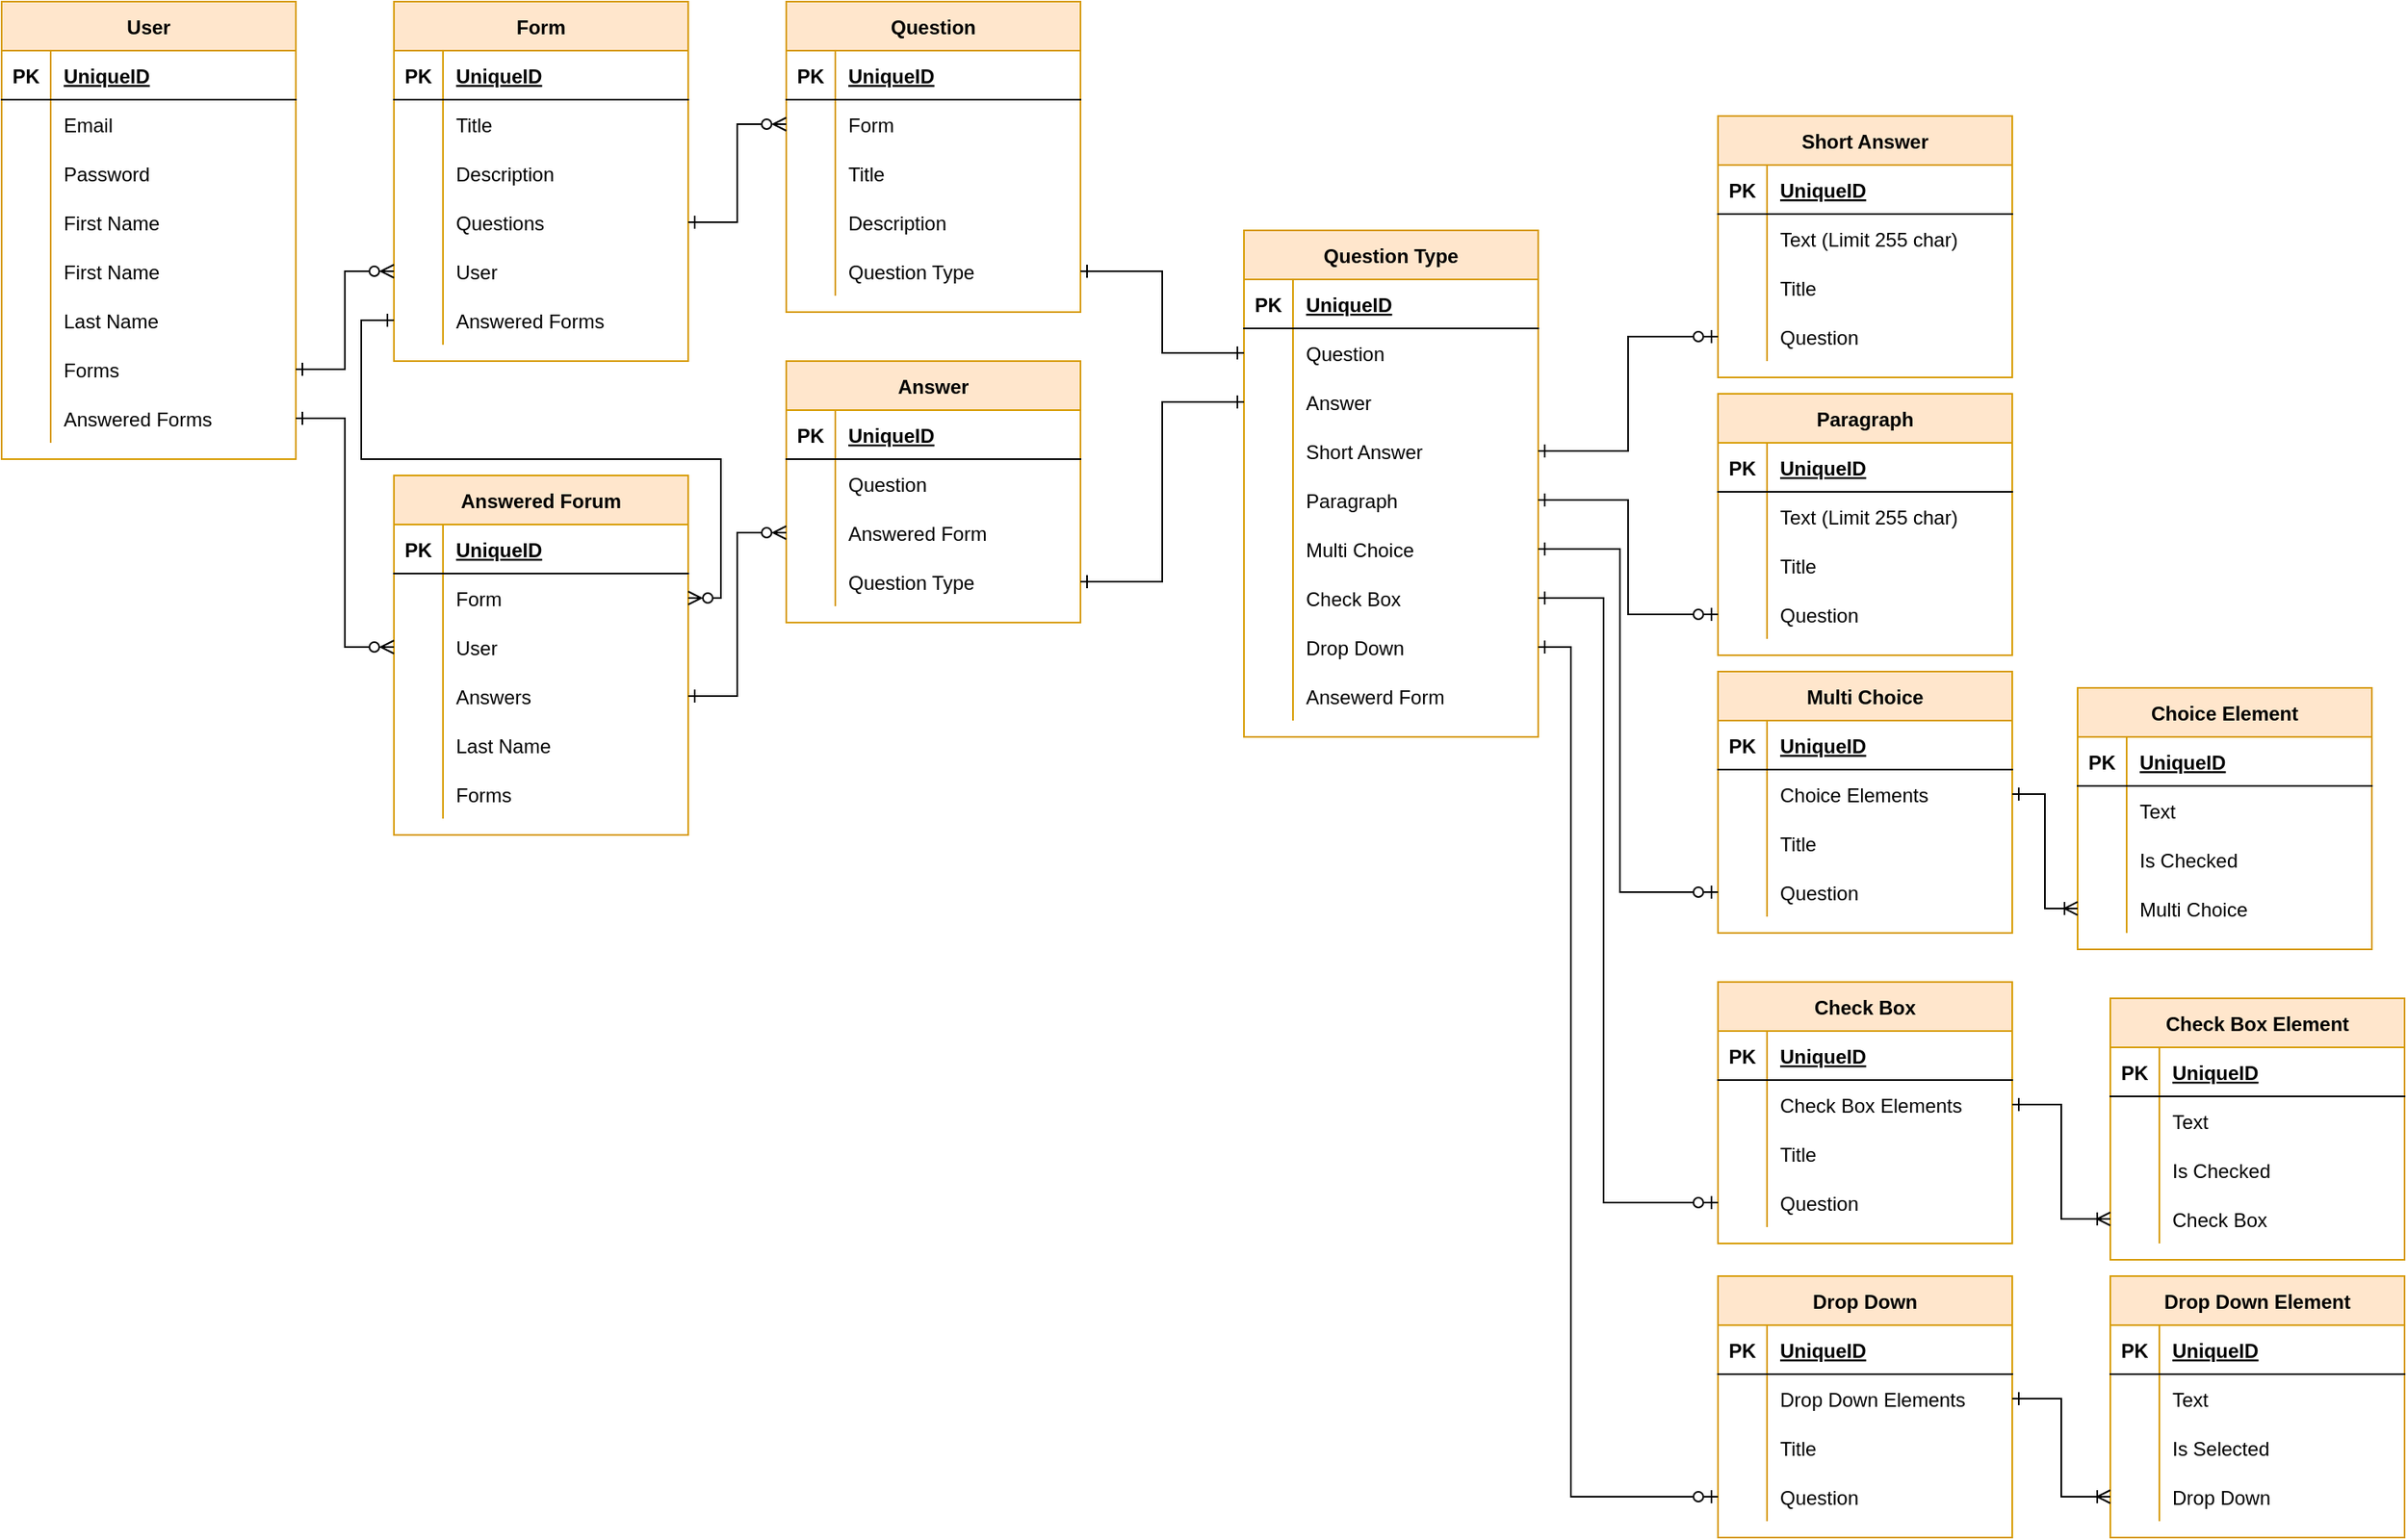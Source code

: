 <mxfile version="20.2.7" type="device"><diagram id="PCNSwhgEMBv5F3nz3BAU" name="Page-1"><mxGraphModel dx="2004" dy="1115" grid="1" gridSize="10" guides="1" tooltips="1" connect="1" arrows="1" fold="1" page="1" pageScale="1" pageWidth="850" pageHeight="1100" math="0" shadow="0"><root><mxCell id="0"/><mxCell id="1" parent="0"/><mxCell id="_X5Gawp2l5PngJxZedg9-1" value="User" style="shape=table;startSize=30;container=1;collapsible=1;childLayout=tableLayout;fixedRows=1;rowLines=0;fontStyle=1;align=center;resizeLast=1;fillColor=#ffe6cc;strokeColor=#d79b00;" parent="1" vertex="1"><mxGeometry x="110" y="60" width="180" height="280" as="geometry"/></mxCell><mxCell id="_X5Gawp2l5PngJxZedg9-2" value="" style="shape=tableRow;horizontal=0;startSize=0;swimlaneHead=0;swimlaneBody=0;fillColor=none;collapsible=0;dropTarget=0;points=[[0,0.5],[1,0.5]];portConstraint=eastwest;top=0;left=0;right=0;bottom=1;" parent="_X5Gawp2l5PngJxZedg9-1" vertex="1"><mxGeometry y="30" width="180" height="30" as="geometry"/></mxCell><mxCell id="_X5Gawp2l5PngJxZedg9-3" value="PK" style="shape=partialRectangle;connectable=0;fillColor=none;top=0;left=0;bottom=0;right=0;fontStyle=1;overflow=hidden;" parent="_X5Gawp2l5PngJxZedg9-2" vertex="1"><mxGeometry width="30" height="30" as="geometry"><mxRectangle width="30" height="30" as="alternateBounds"/></mxGeometry></mxCell><mxCell id="_X5Gawp2l5PngJxZedg9-4" value="UniqueID" style="shape=partialRectangle;connectable=0;fillColor=none;top=0;left=0;bottom=0;right=0;align=left;spacingLeft=6;fontStyle=5;overflow=hidden;" parent="_X5Gawp2l5PngJxZedg9-2" vertex="1"><mxGeometry x="30" width="150" height="30" as="geometry"><mxRectangle width="150" height="30" as="alternateBounds"/></mxGeometry></mxCell><mxCell id="_X5Gawp2l5PngJxZedg9-5" value="" style="shape=tableRow;horizontal=0;startSize=0;swimlaneHead=0;swimlaneBody=0;fillColor=none;collapsible=0;dropTarget=0;points=[[0,0.5],[1,0.5]];portConstraint=eastwest;top=0;left=0;right=0;bottom=0;" parent="_X5Gawp2l5PngJxZedg9-1" vertex="1"><mxGeometry y="60" width="180" height="30" as="geometry"/></mxCell><mxCell id="_X5Gawp2l5PngJxZedg9-6" value="" style="shape=partialRectangle;connectable=0;fillColor=none;top=0;left=0;bottom=0;right=0;editable=1;overflow=hidden;" parent="_X5Gawp2l5PngJxZedg9-5" vertex="1"><mxGeometry width="30" height="30" as="geometry"><mxRectangle width="30" height="30" as="alternateBounds"/></mxGeometry></mxCell><mxCell id="_X5Gawp2l5PngJxZedg9-7" value="Email" style="shape=partialRectangle;connectable=0;fillColor=none;top=0;left=0;bottom=0;right=0;align=left;spacingLeft=6;overflow=hidden;" parent="_X5Gawp2l5PngJxZedg9-5" vertex="1"><mxGeometry x="30" width="150" height="30" as="geometry"><mxRectangle width="150" height="30" as="alternateBounds"/></mxGeometry></mxCell><mxCell id="_X5Gawp2l5PngJxZedg9-8" value="" style="shape=tableRow;horizontal=0;startSize=0;swimlaneHead=0;swimlaneBody=0;fillColor=none;collapsible=0;dropTarget=0;points=[[0,0.5],[1,0.5]];portConstraint=eastwest;top=0;left=0;right=0;bottom=0;" parent="_X5Gawp2l5PngJxZedg9-1" vertex="1"><mxGeometry y="90" width="180" height="30" as="geometry"/></mxCell><mxCell id="_X5Gawp2l5PngJxZedg9-9" value="" style="shape=partialRectangle;connectable=0;fillColor=none;top=0;left=0;bottom=0;right=0;editable=1;overflow=hidden;" parent="_X5Gawp2l5PngJxZedg9-8" vertex="1"><mxGeometry width="30" height="30" as="geometry"><mxRectangle width="30" height="30" as="alternateBounds"/></mxGeometry></mxCell><mxCell id="_X5Gawp2l5PngJxZedg9-10" value="Password" style="shape=partialRectangle;connectable=0;fillColor=none;top=0;left=0;bottom=0;right=0;align=left;spacingLeft=6;overflow=hidden;" parent="_X5Gawp2l5PngJxZedg9-8" vertex="1"><mxGeometry x="30" width="150" height="30" as="geometry"><mxRectangle width="150" height="30" as="alternateBounds"/></mxGeometry></mxCell><mxCell id="9WkJo6COjiNsC3BIFcmn-521" value="" style="shape=tableRow;horizontal=0;startSize=0;swimlaneHead=0;swimlaneBody=0;fillColor=none;collapsible=0;dropTarget=0;points=[[0,0.5],[1,0.5]];portConstraint=eastwest;top=0;left=0;right=0;bottom=0;" vertex="1" parent="_X5Gawp2l5PngJxZedg9-1"><mxGeometry y="120" width="180" height="30" as="geometry"/></mxCell><mxCell id="9WkJo6COjiNsC3BIFcmn-522" value="" style="shape=partialRectangle;connectable=0;fillColor=none;top=0;left=0;bottom=0;right=0;editable=1;overflow=hidden;" vertex="1" parent="9WkJo6COjiNsC3BIFcmn-521"><mxGeometry width="30" height="30" as="geometry"><mxRectangle width="30" height="30" as="alternateBounds"/></mxGeometry></mxCell><mxCell id="9WkJo6COjiNsC3BIFcmn-523" value="First Name" style="shape=partialRectangle;connectable=0;fillColor=none;top=0;left=0;bottom=0;right=0;align=left;spacingLeft=6;overflow=hidden;" vertex="1" parent="9WkJo6COjiNsC3BIFcmn-521"><mxGeometry x="30" width="150" height="30" as="geometry"><mxRectangle width="150" height="30" as="alternateBounds"/></mxGeometry></mxCell><mxCell id="_X5Gawp2l5PngJxZedg9-11" value="" style="shape=tableRow;horizontal=0;startSize=0;swimlaneHead=0;swimlaneBody=0;fillColor=none;collapsible=0;dropTarget=0;points=[[0,0.5],[1,0.5]];portConstraint=eastwest;top=0;left=0;right=0;bottom=0;" parent="_X5Gawp2l5PngJxZedg9-1" vertex="1"><mxGeometry y="150" width="180" height="30" as="geometry"/></mxCell><mxCell id="_X5Gawp2l5PngJxZedg9-12" value="" style="shape=partialRectangle;connectable=0;fillColor=none;top=0;left=0;bottom=0;right=0;editable=1;overflow=hidden;" parent="_X5Gawp2l5PngJxZedg9-11" vertex="1"><mxGeometry width="30" height="30" as="geometry"><mxRectangle width="30" height="30" as="alternateBounds"/></mxGeometry></mxCell><mxCell id="_X5Gawp2l5PngJxZedg9-13" value="First Name" style="shape=partialRectangle;connectable=0;fillColor=none;top=0;left=0;bottom=0;right=0;align=left;spacingLeft=6;overflow=hidden;" parent="_X5Gawp2l5PngJxZedg9-11" vertex="1"><mxGeometry x="30" width="150" height="30" as="geometry"><mxRectangle width="150" height="30" as="alternateBounds"/></mxGeometry></mxCell><mxCell id="_X5Gawp2l5PngJxZedg9-14" style="shape=tableRow;horizontal=0;startSize=0;swimlaneHead=0;swimlaneBody=0;fillColor=none;collapsible=0;dropTarget=0;points=[[0,0.5],[1,0.5]];portConstraint=eastwest;top=0;left=0;right=0;bottom=0;" parent="_X5Gawp2l5PngJxZedg9-1" vertex="1"><mxGeometry y="180" width="180" height="30" as="geometry"/></mxCell><mxCell id="_X5Gawp2l5PngJxZedg9-15" style="shape=partialRectangle;connectable=0;fillColor=none;top=0;left=0;bottom=0;right=0;editable=1;overflow=hidden;" parent="_X5Gawp2l5PngJxZedg9-14" vertex="1"><mxGeometry width="30" height="30" as="geometry"><mxRectangle width="30" height="30" as="alternateBounds"/></mxGeometry></mxCell><mxCell id="_X5Gawp2l5PngJxZedg9-16" value="Last Name" style="shape=partialRectangle;connectable=0;fillColor=none;top=0;left=0;bottom=0;right=0;align=left;spacingLeft=6;overflow=hidden;" parent="_X5Gawp2l5PngJxZedg9-14" vertex="1"><mxGeometry x="30" width="150" height="30" as="geometry"><mxRectangle width="150" height="30" as="alternateBounds"/></mxGeometry></mxCell><mxCell id="_X5Gawp2l5PngJxZedg9-220" style="shape=tableRow;horizontal=0;startSize=0;swimlaneHead=0;swimlaneBody=0;fillColor=none;collapsible=0;dropTarget=0;points=[[0,0.5],[1,0.5]];portConstraint=eastwest;top=0;left=0;right=0;bottom=0;" parent="_X5Gawp2l5PngJxZedg9-1" vertex="1"><mxGeometry y="210" width="180" height="30" as="geometry"/></mxCell><mxCell id="_X5Gawp2l5PngJxZedg9-221" style="shape=partialRectangle;connectable=0;fillColor=none;top=0;left=0;bottom=0;right=0;editable=1;overflow=hidden;" parent="_X5Gawp2l5PngJxZedg9-220" vertex="1"><mxGeometry width="30" height="30" as="geometry"><mxRectangle width="30" height="30" as="alternateBounds"/></mxGeometry></mxCell><mxCell id="_X5Gawp2l5PngJxZedg9-222" value="Forms" style="shape=partialRectangle;connectable=0;fillColor=none;top=0;left=0;bottom=0;right=0;align=left;spacingLeft=6;overflow=hidden;" parent="_X5Gawp2l5PngJxZedg9-220" vertex="1"><mxGeometry x="30" width="150" height="30" as="geometry"><mxRectangle width="150" height="30" as="alternateBounds"/></mxGeometry></mxCell><mxCell id="9WkJo6COjiNsC3BIFcmn-43" style="shape=tableRow;horizontal=0;startSize=0;swimlaneHead=0;swimlaneBody=0;fillColor=none;collapsible=0;dropTarget=0;points=[[0,0.5],[1,0.5]];portConstraint=eastwest;top=0;left=0;right=0;bottom=0;" vertex="1" parent="_X5Gawp2l5PngJxZedg9-1"><mxGeometry y="240" width="180" height="30" as="geometry"/></mxCell><mxCell id="9WkJo6COjiNsC3BIFcmn-44" style="shape=partialRectangle;connectable=0;fillColor=none;top=0;left=0;bottom=0;right=0;editable=1;overflow=hidden;" vertex="1" parent="9WkJo6COjiNsC3BIFcmn-43"><mxGeometry width="30" height="30" as="geometry"><mxRectangle width="30" height="30" as="alternateBounds"/></mxGeometry></mxCell><mxCell id="9WkJo6COjiNsC3BIFcmn-45" value="Answered Forms" style="shape=partialRectangle;connectable=0;fillColor=none;top=0;left=0;bottom=0;right=0;align=left;spacingLeft=6;overflow=hidden;" vertex="1" parent="9WkJo6COjiNsC3BIFcmn-43"><mxGeometry x="30" width="150" height="30" as="geometry"><mxRectangle width="150" height="30" as="alternateBounds"/></mxGeometry></mxCell><mxCell id="_X5Gawp2l5PngJxZedg9-30" value="Form" style="shape=table;startSize=30;container=1;collapsible=1;childLayout=tableLayout;fixedRows=1;rowLines=0;fontStyle=1;align=center;resizeLast=1;fillColor=#ffe6cc;strokeColor=#d79b00;" parent="1" vertex="1"><mxGeometry x="350" y="60" width="180" height="220" as="geometry"/></mxCell><mxCell id="_X5Gawp2l5PngJxZedg9-31" value="" style="shape=tableRow;horizontal=0;startSize=0;swimlaneHead=0;swimlaneBody=0;fillColor=none;collapsible=0;dropTarget=0;points=[[0,0.5],[1,0.5]];portConstraint=eastwest;top=0;left=0;right=0;bottom=1;" parent="_X5Gawp2l5PngJxZedg9-30" vertex="1"><mxGeometry y="30" width="180" height="30" as="geometry"/></mxCell><mxCell id="_X5Gawp2l5PngJxZedg9-32" value="PK" style="shape=partialRectangle;connectable=0;fillColor=none;top=0;left=0;bottom=0;right=0;fontStyle=1;overflow=hidden;" parent="_X5Gawp2l5PngJxZedg9-31" vertex="1"><mxGeometry width="30" height="30" as="geometry"><mxRectangle width="30" height="30" as="alternateBounds"/></mxGeometry></mxCell><mxCell id="_X5Gawp2l5PngJxZedg9-33" value="UniqueID" style="shape=partialRectangle;connectable=0;fillColor=none;top=0;left=0;bottom=0;right=0;align=left;spacingLeft=6;fontStyle=5;overflow=hidden;" parent="_X5Gawp2l5PngJxZedg9-31" vertex="1"><mxGeometry x="30" width="150" height="30" as="geometry"><mxRectangle width="150" height="30" as="alternateBounds"/></mxGeometry></mxCell><mxCell id="_X5Gawp2l5PngJxZedg9-34" value="" style="shape=tableRow;horizontal=0;startSize=0;swimlaneHead=0;swimlaneBody=0;fillColor=none;collapsible=0;dropTarget=0;points=[[0,0.5],[1,0.5]];portConstraint=eastwest;top=0;left=0;right=0;bottom=0;" parent="_X5Gawp2l5PngJxZedg9-30" vertex="1"><mxGeometry y="60" width="180" height="30" as="geometry"/></mxCell><mxCell id="_X5Gawp2l5PngJxZedg9-35" value="" style="shape=partialRectangle;connectable=0;fillColor=none;top=0;left=0;bottom=0;right=0;editable=1;overflow=hidden;" parent="_X5Gawp2l5PngJxZedg9-34" vertex="1"><mxGeometry width="30" height="30" as="geometry"><mxRectangle width="30" height="30" as="alternateBounds"/></mxGeometry></mxCell><mxCell id="_X5Gawp2l5PngJxZedg9-36" value="Title" style="shape=partialRectangle;connectable=0;fillColor=none;top=0;left=0;bottom=0;right=0;align=left;spacingLeft=6;overflow=hidden;" parent="_X5Gawp2l5PngJxZedg9-34" vertex="1"><mxGeometry x="30" width="150" height="30" as="geometry"><mxRectangle width="150" height="30" as="alternateBounds"/></mxGeometry></mxCell><mxCell id="_X5Gawp2l5PngJxZedg9-37" value="" style="shape=tableRow;horizontal=0;startSize=0;swimlaneHead=0;swimlaneBody=0;fillColor=none;collapsible=0;dropTarget=0;points=[[0,0.5],[1,0.5]];portConstraint=eastwest;top=0;left=0;right=0;bottom=0;" parent="_X5Gawp2l5PngJxZedg9-30" vertex="1"><mxGeometry y="90" width="180" height="30" as="geometry"/></mxCell><mxCell id="_X5Gawp2l5PngJxZedg9-38" value="" style="shape=partialRectangle;connectable=0;fillColor=none;top=0;left=0;bottom=0;right=0;editable=1;overflow=hidden;" parent="_X5Gawp2l5PngJxZedg9-37" vertex="1"><mxGeometry width="30" height="30" as="geometry"><mxRectangle width="30" height="30" as="alternateBounds"/></mxGeometry></mxCell><mxCell id="_X5Gawp2l5PngJxZedg9-39" value="Description" style="shape=partialRectangle;connectable=0;fillColor=none;top=0;left=0;bottom=0;right=0;align=left;spacingLeft=6;overflow=hidden;" parent="_X5Gawp2l5PngJxZedg9-37" vertex="1"><mxGeometry x="30" width="150" height="30" as="geometry"><mxRectangle width="150" height="30" as="alternateBounds"/></mxGeometry></mxCell><mxCell id="_X5Gawp2l5PngJxZedg9-40" value="" style="shape=tableRow;horizontal=0;startSize=0;swimlaneHead=0;swimlaneBody=0;fillColor=none;collapsible=0;dropTarget=0;points=[[0,0.5],[1,0.5]];portConstraint=eastwest;top=0;left=0;right=0;bottom=0;" parent="_X5Gawp2l5PngJxZedg9-30" vertex="1"><mxGeometry y="120" width="180" height="30" as="geometry"/></mxCell><mxCell id="_X5Gawp2l5PngJxZedg9-41" value="" style="shape=partialRectangle;connectable=0;fillColor=none;top=0;left=0;bottom=0;right=0;editable=1;overflow=hidden;" parent="_X5Gawp2l5PngJxZedg9-40" vertex="1"><mxGeometry width="30" height="30" as="geometry"><mxRectangle width="30" height="30" as="alternateBounds"/></mxGeometry></mxCell><mxCell id="_X5Gawp2l5PngJxZedg9-42" value="Questions" style="shape=partialRectangle;connectable=0;fillColor=none;top=0;left=0;bottom=0;right=0;align=left;spacingLeft=6;overflow=hidden;" parent="_X5Gawp2l5PngJxZedg9-40" vertex="1"><mxGeometry x="30" width="150" height="30" as="geometry"><mxRectangle width="150" height="30" as="alternateBounds"/></mxGeometry></mxCell><mxCell id="_X5Gawp2l5PngJxZedg9-223" style="shape=tableRow;horizontal=0;startSize=0;swimlaneHead=0;swimlaneBody=0;fillColor=none;collapsible=0;dropTarget=0;points=[[0,0.5],[1,0.5]];portConstraint=eastwest;top=0;left=0;right=0;bottom=0;" parent="_X5Gawp2l5PngJxZedg9-30" vertex="1"><mxGeometry y="150" width="180" height="30" as="geometry"/></mxCell><mxCell id="_X5Gawp2l5PngJxZedg9-224" style="shape=partialRectangle;connectable=0;fillColor=none;top=0;left=0;bottom=0;right=0;editable=1;overflow=hidden;" parent="_X5Gawp2l5PngJxZedg9-223" vertex="1"><mxGeometry width="30" height="30" as="geometry"><mxRectangle width="30" height="30" as="alternateBounds"/></mxGeometry></mxCell><mxCell id="_X5Gawp2l5PngJxZedg9-225" value="User" style="shape=partialRectangle;connectable=0;fillColor=none;top=0;left=0;bottom=0;right=0;align=left;spacingLeft=6;overflow=hidden;" parent="_X5Gawp2l5PngJxZedg9-223" vertex="1"><mxGeometry x="30" width="150" height="30" as="geometry"><mxRectangle width="150" height="30" as="alternateBounds"/></mxGeometry></mxCell><mxCell id="9WkJo6COjiNsC3BIFcmn-195" style="shape=tableRow;horizontal=0;startSize=0;swimlaneHead=0;swimlaneBody=0;fillColor=none;collapsible=0;dropTarget=0;points=[[0,0.5],[1,0.5]];portConstraint=eastwest;top=0;left=0;right=0;bottom=0;" vertex="1" parent="_X5Gawp2l5PngJxZedg9-30"><mxGeometry y="180" width="180" height="30" as="geometry"/></mxCell><mxCell id="9WkJo6COjiNsC3BIFcmn-196" style="shape=partialRectangle;connectable=0;fillColor=none;top=0;left=0;bottom=0;right=0;editable=1;overflow=hidden;" vertex="1" parent="9WkJo6COjiNsC3BIFcmn-195"><mxGeometry width="30" height="30" as="geometry"><mxRectangle width="30" height="30" as="alternateBounds"/></mxGeometry></mxCell><mxCell id="9WkJo6COjiNsC3BIFcmn-197" value="Answered Forms" style="shape=partialRectangle;connectable=0;fillColor=none;top=0;left=0;bottom=0;right=0;align=left;spacingLeft=6;overflow=hidden;" vertex="1" parent="9WkJo6COjiNsC3BIFcmn-195"><mxGeometry x="30" width="150" height="30" as="geometry"><mxRectangle width="150" height="30" as="alternateBounds"/></mxGeometry></mxCell><mxCell id="_X5Gawp2l5PngJxZedg9-226" style="edgeStyle=orthogonalEdgeStyle;rounded=0;orthogonalLoop=1;jettySize=auto;html=1;startArrow=ERone;startFill=0;endArrow=ERzeroToMany;endFill=0;" parent="1" source="_X5Gawp2l5PngJxZedg9-220" target="_X5Gawp2l5PngJxZedg9-223" edge="1"><mxGeometry relative="1" as="geometry"/></mxCell><mxCell id="9WkJo6COjiNsC3BIFcmn-24" value="Answered Forum" style="shape=table;startSize=30;container=1;collapsible=1;childLayout=tableLayout;fixedRows=1;rowLines=0;fontStyle=1;align=center;resizeLast=1;fillColor=#ffe6cc;strokeColor=#d79b00;" vertex="1" parent="1"><mxGeometry x="350" y="350" width="180" height="220" as="geometry"/></mxCell><mxCell id="9WkJo6COjiNsC3BIFcmn-25" value="" style="shape=tableRow;horizontal=0;startSize=0;swimlaneHead=0;swimlaneBody=0;fillColor=none;collapsible=0;dropTarget=0;points=[[0,0.5],[1,0.5]];portConstraint=eastwest;top=0;left=0;right=0;bottom=1;" vertex="1" parent="9WkJo6COjiNsC3BIFcmn-24"><mxGeometry y="30" width="180" height="30" as="geometry"/></mxCell><mxCell id="9WkJo6COjiNsC3BIFcmn-26" value="PK" style="shape=partialRectangle;connectable=0;fillColor=none;top=0;left=0;bottom=0;right=0;fontStyle=1;overflow=hidden;" vertex="1" parent="9WkJo6COjiNsC3BIFcmn-25"><mxGeometry width="30" height="30" as="geometry"><mxRectangle width="30" height="30" as="alternateBounds"/></mxGeometry></mxCell><mxCell id="9WkJo6COjiNsC3BIFcmn-27" value="UniqueID" style="shape=partialRectangle;connectable=0;fillColor=none;top=0;left=0;bottom=0;right=0;align=left;spacingLeft=6;fontStyle=5;overflow=hidden;" vertex="1" parent="9WkJo6COjiNsC3BIFcmn-25"><mxGeometry x="30" width="150" height="30" as="geometry"><mxRectangle width="150" height="30" as="alternateBounds"/></mxGeometry></mxCell><mxCell id="9WkJo6COjiNsC3BIFcmn-31" value="" style="shape=tableRow;horizontal=0;startSize=0;swimlaneHead=0;swimlaneBody=0;fillColor=none;collapsible=0;dropTarget=0;points=[[0,0.5],[1,0.5]];portConstraint=eastwest;top=0;left=0;right=0;bottom=0;" vertex="1" parent="9WkJo6COjiNsC3BIFcmn-24"><mxGeometry y="60" width="180" height="30" as="geometry"/></mxCell><mxCell id="9WkJo6COjiNsC3BIFcmn-32" value="" style="shape=partialRectangle;connectable=0;fillColor=none;top=0;left=0;bottom=0;right=0;editable=1;overflow=hidden;" vertex="1" parent="9WkJo6COjiNsC3BIFcmn-31"><mxGeometry width="30" height="30" as="geometry"><mxRectangle width="30" height="30" as="alternateBounds"/></mxGeometry></mxCell><mxCell id="9WkJo6COjiNsC3BIFcmn-33" value="Form" style="shape=partialRectangle;connectable=0;fillColor=none;top=0;left=0;bottom=0;right=0;align=left;spacingLeft=6;overflow=hidden;" vertex="1" parent="9WkJo6COjiNsC3BIFcmn-31"><mxGeometry x="30" width="150" height="30" as="geometry"><mxRectangle width="150" height="30" as="alternateBounds"/></mxGeometry></mxCell><mxCell id="9WkJo6COjiNsC3BIFcmn-28" value="" style="shape=tableRow;horizontal=0;startSize=0;swimlaneHead=0;swimlaneBody=0;fillColor=none;collapsible=0;dropTarget=0;points=[[0,0.5],[1,0.5]];portConstraint=eastwest;top=0;left=0;right=0;bottom=0;" vertex="1" parent="9WkJo6COjiNsC3BIFcmn-24"><mxGeometry y="90" width="180" height="30" as="geometry"/></mxCell><mxCell id="9WkJo6COjiNsC3BIFcmn-29" value="" style="shape=partialRectangle;connectable=0;fillColor=none;top=0;left=0;bottom=0;right=0;editable=1;overflow=hidden;" vertex="1" parent="9WkJo6COjiNsC3BIFcmn-28"><mxGeometry width="30" height="30" as="geometry"><mxRectangle width="30" height="30" as="alternateBounds"/></mxGeometry></mxCell><mxCell id="9WkJo6COjiNsC3BIFcmn-30" value="User" style="shape=partialRectangle;connectable=0;fillColor=none;top=0;left=0;bottom=0;right=0;align=left;spacingLeft=6;overflow=hidden;" vertex="1" parent="9WkJo6COjiNsC3BIFcmn-28"><mxGeometry x="30" width="150" height="30" as="geometry"><mxRectangle width="150" height="30" as="alternateBounds"/></mxGeometry></mxCell><mxCell id="9WkJo6COjiNsC3BIFcmn-34" value="" style="shape=tableRow;horizontal=0;startSize=0;swimlaneHead=0;swimlaneBody=0;fillColor=none;collapsible=0;dropTarget=0;points=[[0,0.5],[1,0.5]];portConstraint=eastwest;top=0;left=0;right=0;bottom=0;" vertex="1" parent="9WkJo6COjiNsC3BIFcmn-24"><mxGeometry y="120" width="180" height="30" as="geometry"/></mxCell><mxCell id="9WkJo6COjiNsC3BIFcmn-35" value="" style="shape=partialRectangle;connectable=0;fillColor=none;top=0;left=0;bottom=0;right=0;editable=1;overflow=hidden;" vertex="1" parent="9WkJo6COjiNsC3BIFcmn-34"><mxGeometry width="30" height="30" as="geometry"><mxRectangle width="30" height="30" as="alternateBounds"/></mxGeometry></mxCell><mxCell id="9WkJo6COjiNsC3BIFcmn-36" value="Answers" style="shape=partialRectangle;connectable=0;fillColor=none;top=0;left=0;bottom=0;right=0;align=left;spacingLeft=6;overflow=hidden;" vertex="1" parent="9WkJo6COjiNsC3BIFcmn-34"><mxGeometry x="30" width="150" height="30" as="geometry"><mxRectangle width="150" height="30" as="alternateBounds"/></mxGeometry></mxCell><mxCell id="9WkJo6COjiNsC3BIFcmn-37" style="shape=tableRow;horizontal=0;startSize=0;swimlaneHead=0;swimlaneBody=0;fillColor=none;collapsible=0;dropTarget=0;points=[[0,0.5],[1,0.5]];portConstraint=eastwest;top=0;left=0;right=0;bottom=0;" vertex="1" parent="9WkJo6COjiNsC3BIFcmn-24"><mxGeometry y="150" width="180" height="30" as="geometry"/></mxCell><mxCell id="9WkJo6COjiNsC3BIFcmn-38" style="shape=partialRectangle;connectable=0;fillColor=none;top=0;left=0;bottom=0;right=0;editable=1;overflow=hidden;" vertex="1" parent="9WkJo6COjiNsC3BIFcmn-37"><mxGeometry width="30" height="30" as="geometry"><mxRectangle width="30" height="30" as="alternateBounds"/></mxGeometry></mxCell><mxCell id="9WkJo6COjiNsC3BIFcmn-39" value="Last Name" style="shape=partialRectangle;connectable=0;fillColor=none;top=0;left=0;bottom=0;right=0;align=left;spacingLeft=6;overflow=hidden;" vertex="1" parent="9WkJo6COjiNsC3BIFcmn-37"><mxGeometry x="30" width="150" height="30" as="geometry"><mxRectangle width="150" height="30" as="alternateBounds"/></mxGeometry></mxCell><mxCell id="9WkJo6COjiNsC3BIFcmn-40" style="shape=tableRow;horizontal=0;startSize=0;swimlaneHead=0;swimlaneBody=0;fillColor=none;collapsible=0;dropTarget=0;points=[[0,0.5],[1,0.5]];portConstraint=eastwest;top=0;left=0;right=0;bottom=0;" vertex="1" parent="9WkJo6COjiNsC3BIFcmn-24"><mxGeometry y="180" width="180" height="30" as="geometry"/></mxCell><mxCell id="9WkJo6COjiNsC3BIFcmn-41" style="shape=partialRectangle;connectable=0;fillColor=none;top=0;left=0;bottom=0;right=0;editable=1;overflow=hidden;" vertex="1" parent="9WkJo6COjiNsC3BIFcmn-40"><mxGeometry width="30" height="30" as="geometry"><mxRectangle width="30" height="30" as="alternateBounds"/></mxGeometry></mxCell><mxCell id="9WkJo6COjiNsC3BIFcmn-42" value="Forms" style="shape=partialRectangle;connectable=0;fillColor=none;top=0;left=0;bottom=0;right=0;align=left;spacingLeft=6;overflow=hidden;" vertex="1" parent="9WkJo6COjiNsC3BIFcmn-40"><mxGeometry x="30" width="150" height="30" as="geometry"><mxRectangle width="150" height="30" as="alternateBounds"/></mxGeometry></mxCell><mxCell id="9WkJo6COjiNsC3BIFcmn-193" style="edgeStyle=orthogonalEdgeStyle;rounded=0;orthogonalLoop=1;jettySize=auto;html=1;startArrow=ERone;startFill=0;endArrow=ERzeroToMany;endFill=0;" edge="1" parent="1" source="9WkJo6COjiNsC3BIFcmn-43" target="9WkJo6COjiNsC3BIFcmn-28"><mxGeometry relative="1" as="geometry"/></mxCell><mxCell id="9WkJo6COjiNsC3BIFcmn-198" style="edgeStyle=orthogonalEdgeStyle;rounded=0;orthogonalLoop=1;jettySize=auto;html=1;entryX=1;entryY=0.5;entryDx=0;entryDy=0;startArrow=ERone;startFill=0;endArrow=ERzeroToMany;endFill=0;" edge="1" parent="1" source="9WkJo6COjiNsC3BIFcmn-195" target="9WkJo6COjiNsC3BIFcmn-31"><mxGeometry relative="1" as="geometry"/></mxCell><mxCell id="9WkJo6COjiNsC3BIFcmn-344" value="Question Type" style="shape=table;startSize=30;container=1;collapsible=1;childLayout=tableLayout;fixedRows=1;rowLines=0;fontStyle=1;align=center;resizeLast=1;fillColor=#ffe6cc;strokeColor=#d79b00;" vertex="1" parent="1"><mxGeometry x="870" y="200" width="180" height="310" as="geometry"/></mxCell><mxCell id="9WkJo6COjiNsC3BIFcmn-345" value="" style="shape=tableRow;horizontal=0;startSize=0;swimlaneHead=0;swimlaneBody=0;fillColor=none;collapsible=0;dropTarget=0;points=[[0,0.5],[1,0.5]];portConstraint=eastwest;top=0;left=0;right=0;bottom=1;" vertex="1" parent="9WkJo6COjiNsC3BIFcmn-344"><mxGeometry y="30" width="180" height="30" as="geometry"/></mxCell><mxCell id="9WkJo6COjiNsC3BIFcmn-346" value="PK" style="shape=partialRectangle;connectable=0;fillColor=none;top=0;left=0;bottom=0;right=0;fontStyle=1;overflow=hidden;" vertex="1" parent="9WkJo6COjiNsC3BIFcmn-345"><mxGeometry width="30" height="30" as="geometry"><mxRectangle width="30" height="30" as="alternateBounds"/></mxGeometry></mxCell><mxCell id="9WkJo6COjiNsC3BIFcmn-347" value="UniqueID" style="shape=partialRectangle;connectable=0;fillColor=none;top=0;left=0;bottom=0;right=0;align=left;spacingLeft=6;fontStyle=5;overflow=hidden;" vertex="1" parent="9WkJo6COjiNsC3BIFcmn-345"><mxGeometry x="30" width="150" height="30" as="geometry"><mxRectangle width="150" height="30" as="alternateBounds"/></mxGeometry></mxCell><mxCell id="9WkJo6COjiNsC3BIFcmn-348" style="shape=tableRow;horizontal=0;startSize=0;swimlaneHead=0;swimlaneBody=0;fillColor=none;collapsible=0;dropTarget=0;points=[[0,0.5],[1,0.5]];portConstraint=eastwest;top=0;left=0;right=0;bottom=0;" vertex="1" parent="9WkJo6COjiNsC3BIFcmn-344"><mxGeometry y="60" width="180" height="30" as="geometry"/></mxCell><mxCell id="9WkJo6COjiNsC3BIFcmn-349" style="shape=partialRectangle;connectable=0;fillColor=none;top=0;left=0;bottom=0;right=0;editable=1;overflow=hidden;" vertex="1" parent="9WkJo6COjiNsC3BIFcmn-348"><mxGeometry width="30" height="30" as="geometry"><mxRectangle width="30" height="30" as="alternateBounds"/></mxGeometry></mxCell><mxCell id="9WkJo6COjiNsC3BIFcmn-350" value="Question" style="shape=partialRectangle;connectable=0;fillColor=none;top=0;left=0;bottom=0;right=0;align=left;spacingLeft=6;overflow=hidden;" vertex="1" parent="9WkJo6COjiNsC3BIFcmn-348"><mxGeometry x="30" width="150" height="30" as="geometry"><mxRectangle width="150" height="30" as="alternateBounds"/></mxGeometry></mxCell><mxCell id="9WkJo6COjiNsC3BIFcmn-481" style="shape=tableRow;horizontal=0;startSize=0;swimlaneHead=0;swimlaneBody=0;fillColor=none;collapsible=0;dropTarget=0;points=[[0,0.5],[1,0.5]];portConstraint=eastwest;top=0;left=0;right=0;bottom=0;" vertex="1" parent="9WkJo6COjiNsC3BIFcmn-344"><mxGeometry y="90" width="180" height="30" as="geometry"/></mxCell><mxCell id="9WkJo6COjiNsC3BIFcmn-482" style="shape=partialRectangle;connectable=0;fillColor=none;top=0;left=0;bottom=0;right=0;editable=1;overflow=hidden;" vertex="1" parent="9WkJo6COjiNsC3BIFcmn-481"><mxGeometry width="30" height="30" as="geometry"><mxRectangle width="30" height="30" as="alternateBounds"/></mxGeometry></mxCell><mxCell id="9WkJo6COjiNsC3BIFcmn-483" value="Answer" style="shape=partialRectangle;connectable=0;fillColor=none;top=0;left=0;bottom=0;right=0;align=left;spacingLeft=6;overflow=hidden;" vertex="1" parent="9WkJo6COjiNsC3BIFcmn-481"><mxGeometry x="30" width="150" height="30" as="geometry"><mxRectangle width="150" height="30" as="alternateBounds"/></mxGeometry></mxCell><mxCell id="9WkJo6COjiNsC3BIFcmn-351" value="" style="shape=tableRow;horizontal=0;startSize=0;swimlaneHead=0;swimlaneBody=0;fillColor=none;collapsible=0;dropTarget=0;points=[[0,0.5],[1,0.5]];portConstraint=eastwest;top=0;left=0;right=0;bottom=0;" vertex="1" parent="9WkJo6COjiNsC3BIFcmn-344"><mxGeometry y="120" width="180" height="30" as="geometry"/></mxCell><mxCell id="9WkJo6COjiNsC3BIFcmn-352" value="" style="shape=partialRectangle;connectable=0;fillColor=none;top=0;left=0;bottom=0;right=0;editable=1;overflow=hidden;" vertex="1" parent="9WkJo6COjiNsC3BIFcmn-351"><mxGeometry width="30" height="30" as="geometry"><mxRectangle width="30" height="30" as="alternateBounds"/></mxGeometry></mxCell><mxCell id="9WkJo6COjiNsC3BIFcmn-353" value="Short Answer" style="shape=partialRectangle;connectable=0;fillColor=none;top=0;left=0;bottom=0;right=0;align=left;spacingLeft=6;overflow=hidden;" vertex="1" parent="9WkJo6COjiNsC3BIFcmn-351"><mxGeometry x="30" width="150" height="30" as="geometry"><mxRectangle width="150" height="30" as="alternateBounds"/></mxGeometry></mxCell><mxCell id="9WkJo6COjiNsC3BIFcmn-354" style="shape=tableRow;horizontal=0;startSize=0;swimlaneHead=0;swimlaneBody=0;fillColor=none;collapsible=0;dropTarget=0;points=[[0,0.5],[1,0.5]];portConstraint=eastwest;top=0;left=0;right=0;bottom=0;" vertex="1" parent="9WkJo6COjiNsC3BIFcmn-344"><mxGeometry y="150" width="180" height="30" as="geometry"/></mxCell><mxCell id="9WkJo6COjiNsC3BIFcmn-355" style="shape=partialRectangle;connectable=0;fillColor=none;top=0;left=0;bottom=0;right=0;editable=1;overflow=hidden;" vertex="1" parent="9WkJo6COjiNsC3BIFcmn-354"><mxGeometry width="30" height="30" as="geometry"><mxRectangle width="30" height="30" as="alternateBounds"/></mxGeometry></mxCell><mxCell id="9WkJo6COjiNsC3BIFcmn-356" value="Paragraph" style="shape=partialRectangle;connectable=0;fillColor=none;top=0;left=0;bottom=0;right=0;align=left;spacingLeft=6;overflow=hidden;" vertex="1" parent="9WkJo6COjiNsC3BIFcmn-354"><mxGeometry x="30" width="150" height="30" as="geometry"><mxRectangle width="150" height="30" as="alternateBounds"/></mxGeometry></mxCell><mxCell id="9WkJo6COjiNsC3BIFcmn-357" style="shape=tableRow;horizontal=0;startSize=0;swimlaneHead=0;swimlaneBody=0;fillColor=none;collapsible=0;dropTarget=0;points=[[0,0.5],[1,0.5]];portConstraint=eastwest;top=0;left=0;right=0;bottom=0;" vertex="1" parent="9WkJo6COjiNsC3BIFcmn-344"><mxGeometry y="180" width="180" height="30" as="geometry"/></mxCell><mxCell id="9WkJo6COjiNsC3BIFcmn-358" style="shape=partialRectangle;connectable=0;fillColor=none;top=0;left=0;bottom=0;right=0;editable=1;overflow=hidden;" vertex="1" parent="9WkJo6COjiNsC3BIFcmn-357"><mxGeometry width="30" height="30" as="geometry"><mxRectangle width="30" height="30" as="alternateBounds"/></mxGeometry></mxCell><mxCell id="9WkJo6COjiNsC3BIFcmn-359" value="Multi Choice" style="shape=partialRectangle;connectable=0;fillColor=none;top=0;left=0;bottom=0;right=0;align=left;spacingLeft=6;overflow=hidden;" vertex="1" parent="9WkJo6COjiNsC3BIFcmn-357"><mxGeometry x="30" width="150" height="30" as="geometry"><mxRectangle width="150" height="30" as="alternateBounds"/></mxGeometry></mxCell><mxCell id="9WkJo6COjiNsC3BIFcmn-360" style="shape=tableRow;horizontal=0;startSize=0;swimlaneHead=0;swimlaneBody=0;fillColor=none;collapsible=0;dropTarget=0;points=[[0,0.5],[1,0.5]];portConstraint=eastwest;top=0;left=0;right=0;bottom=0;" vertex="1" parent="9WkJo6COjiNsC3BIFcmn-344"><mxGeometry y="210" width="180" height="30" as="geometry"/></mxCell><mxCell id="9WkJo6COjiNsC3BIFcmn-361" style="shape=partialRectangle;connectable=0;fillColor=none;top=0;left=0;bottom=0;right=0;editable=1;overflow=hidden;" vertex="1" parent="9WkJo6COjiNsC3BIFcmn-360"><mxGeometry width="30" height="30" as="geometry"><mxRectangle width="30" height="30" as="alternateBounds"/></mxGeometry></mxCell><mxCell id="9WkJo6COjiNsC3BIFcmn-362" value="Check Box" style="shape=partialRectangle;connectable=0;fillColor=none;top=0;left=0;bottom=0;right=0;align=left;spacingLeft=6;overflow=hidden;" vertex="1" parent="9WkJo6COjiNsC3BIFcmn-360"><mxGeometry x="30" width="150" height="30" as="geometry"><mxRectangle width="150" height="30" as="alternateBounds"/></mxGeometry></mxCell><mxCell id="9WkJo6COjiNsC3BIFcmn-363" style="shape=tableRow;horizontal=0;startSize=0;swimlaneHead=0;swimlaneBody=0;fillColor=none;collapsible=0;dropTarget=0;points=[[0,0.5],[1,0.5]];portConstraint=eastwest;top=0;left=0;right=0;bottom=0;" vertex="1" parent="9WkJo6COjiNsC3BIFcmn-344"><mxGeometry y="240" width="180" height="30" as="geometry"/></mxCell><mxCell id="9WkJo6COjiNsC3BIFcmn-364" style="shape=partialRectangle;connectable=0;fillColor=none;top=0;left=0;bottom=0;right=0;editable=1;overflow=hidden;" vertex="1" parent="9WkJo6COjiNsC3BIFcmn-363"><mxGeometry width="30" height="30" as="geometry"><mxRectangle width="30" height="30" as="alternateBounds"/></mxGeometry></mxCell><mxCell id="9WkJo6COjiNsC3BIFcmn-365" value="Drop Down" style="shape=partialRectangle;connectable=0;fillColor=none;top=0;left=0;bottom=0;right=0;align=left;spacingLeft=6;overflow=hidden;" vertex="1" parent="9WkJo6COjiNsC3BIFcmn-363"><mxGeometry x="30" width="150" height="30" as="geometry"><mxRectangle width="150" height="30" as="alternateBounds"/></mxGeometry></mxCell><mxCell id="9WkJo6COjiNsC3BIFcmn-366" style="shape=tableRow;horizontal=0;startSize=0;swimlaneHead=0;swimlaneBody=0;fillColor=none;collapsible=0;dropTarget=0;points=[[0,0.5],[1,0.5]];portConstraint=eastwest;top=0;left=0;right=0;bottom=0;" vertex="1" parent="9WkJo6COjiNsC3BIFcmn-344"><mxGeometry y="270" width="180" height="30" as="geometry"/></mxCell><mxCell id="9WkJo6COjiNsC3BIFcmn-367" style="shape=partialRectangle;connectable=0;fillColor=none;top=0;left=0;bottom=0;right=0;editable=1;overflow=hidden;" vertex="1" parent="9WkJo6COjiNsC3BIFcmn-366"><mxGeometry width="30" height="30" as="geometry"><mxRectangle width="30" height="30" as="alternateBounds"/></mxGeometry></mxCell><mxCell id="9WkJo6COjiNsC3BIFcmn-368" value="Ansewerd Form" style="shape=partialRectangle;connectable=0;fillColor=none;top=0;left=0;bottom=0;right=0;align=left;spacingLeft=6;overflow=hidden;" vertex="1" parent="9WkJo6COjiNsC3BIFcmn-366"><mxGeometry x="30" width="150" height="30" as="geometry"><mxRectangle width="150" height="30" as="alternateBounds"/></mxGeometry></mxCell><mxCell id="9WkJo6COjiNsC3BIFcmn-369" value="Short Answer" style="shape=table;startSize=30;container=1;collapsible=1;childLayout=tableLayout;fixedRows=1;rowLines=0;fontStyle=1;align=center;resizeLast=1;fillColor=#ffe6cc;strokeColor=#d79b00;" vertex="1" parent="1"><mxGeometry x="1160" y="130" width="180" height="160" as="geometry"/></mxCell><mxCell id="9WkJo6COjiNsC3BIFcmn-370" value="" style="shape=tableRow;horizontal=0;startSize=0;swimlaneHead=0;swimlaneBody=0;fillColor=none;collapsible=0;dropTarget=0;points=[[0,0.5],[1,0.5]];portConstraint=eastwest;top=0;left=0;right=0;bottom=1;" vertex="1" parent="9WkJo6COjiNsC3BIFcmn-369"><mxGeometry y="30" width="180" height="30" as="geometry"/></mxCell><mxCell id="9WkJo6COjiNsC3BIFcmn-371" value="PK" style="shape=partialRectangle;connectable=0;fillColor=none;top=0;left=0;bottom=0;right=0;fontStyle=1;overflow=hidden;" vertex="1" parent="9WkJo6COjiNsC3BIFcmn-370"><mxGeometry width="30" height="30" as="geometry"><mxRectangle width="30" height="30" as="alternateBounds"/></mxGeometry></mxCell><mxCell id="9WkJo6COjiNsC3BIFcmn-372" value="UniqueID" style="shape=partialRectangle;connectable=0;fillColor=none;top=0;left=0;bottom=0;right=0;align=left;spacingLeft=6;fontStyle=5;overflow=hidden;" vertex="1" parent="9WkJo6COjiNsC3BIFcmn-370"><mxGeometry x="30" width="150" height="30" as="geometry"><mxRectangle width="150" height="30" as="alternateBounds"/></mxGeometry></mxCell><mxCell id="9WkJo6COjiNsC3BIFcmn-373" value="" style="shape=tableRow;horizontal=0;startSize=0;swimlaneHead=0;swimlaneBody=0;fillColor=none;collapsible=0;dropTarget=0;points=[[0,0.5],[1,0.5]];portConstraint=eastwest;top=0;left=0;right=0;bottom=0;" vertex="1" parent="9WkJo6COjiNsC3BIFcmn-369"><mxGeometry y="60" width="180" height="30" as="geometry"/></mxCell><mxCell id="9WkJo6COjiNsC3BIFcmn-374" value="" style="shape=partialRectangle;connectable=0;fillColor=none;top=0;left=0;bottom=0;right=0;editable=1;overflow=hidden;" vertex="1" parent="9WkJo6COjiNsC3BIFcmn-373"><mxGeometry width="30" height="30" as="geometry"><mxRectangle width="30" height="30" as="alternateBounds"/></mxGeometry></mxCell><mxCell id="9WkJo6COjiNsC3BIFcmn-375" value="Text (Limit 255 char)" style="shape=partialRectangle;connectable=0;fillColor=none;top=0;left=0;bottom=0;right=0;align=left;spacingLeft=6;overflow=hidden;" vertex="1" parent="9WkJo6COjiNsC3BIFcmn-373"><mxGeometry x="30" width="150" height="30" as="geometry"><mxRectangle width="150" height="30" as="alternateBounds"/></mxGeometry></mxCell><mxCell id="9WkJo6COjiNsC3BIFcmn-376" style="shape=tableRow;horizontal=0;startSize=0;swimlaneHead=0;swimlaneBody=0;fillColor=none;collapsible=0;dropTarget=0;points=[[0,0.5],[1,0.5]];portConstraint=eastwest;top=0;left=0;right=0;bottom=0;" vertex="1" parent="9WkJo6COjiNsC3BIFcmn-369"><mxGeometry y="90" width="180" height="30" as="geometry"/></mxCell><mxCell id="9WkJo6COjiNsC3BIFcmn-377" style="shape=partialRectangle;connectable=0;fillColor=none;top=0;left=0;bottom=0;right=0;editable=1;overflow=hidden;" vertex="1" parent="9WkJo6COjiNsC3BIFcmn-376"><mxGeometry width="30" height="30" as="geometry"><mxRectangle width="30" height="30" as="alternateBounds"/></mxGeometry></mxCell><mxCell id="9WkJo6COjiNsC3BIFcmn-378" value="Title" style="shape=partialRectangle;connectable=0;fillColor=none;top=0;left=0;bottom=0;right=0;align=left;spacingLeft=6;overflow=hidden;" vertex="1" parent="9WkJo6COjiNsC3BIFcmn-376"><mxGeometry x="30" width="150" height="30" as="geometry"><mxRectangle width="150" height="30" as="alternateBounds"/></mxGeometry></mxCell><mxCell id="9WkJo6COjiNsC3BIFcmn-379" value="" style="shape=tableRow;horizontal=0;startSize=0;swimlaneHead=0;swimlaneBody=0;fillColor=none;collapsible=0;dropTarget=0;points=[[0,0.5],[1,0.5]];portConstraint=eastwest;top=0;left=0;right=0;bottom=0;" vertex="1" parent="9WkJo6COjiNsC3BIFcmn-369"><mxGeometry y="120" width="180" height="30" as="geometry"/></mxCell><mxCell id="9WkJo6COjiNsC3BIFcmn-380" value="" style="shape=partialRectangle;connectable=0;fillColor=none;top=0;left=0;bottom=0;right=0;editable=1;overflow=hidden;" vertex="1" parent="9WkJo6COjiNsC3BIFcmn-379"><mxGeometry width="30" height="30" as="geometry"><mxRectangle width="30" height="30" as="alternateBounds"/></mxGeometry></mxCell><mxCell id="9WkJo6COjiNsC3BIFcmn-381" value="Question" style="shape=partialRectangle;connectable=0;fillColor=none;top=0;left=0;bottom=0;right=0;align=left;spacingLeft=6;overflow=hidden;" vertex="1" parent="9WkJo6COjiNsC3BIFcmn-379"><mxGeometry x="30" width="150" height="30" as="geometry"><mxRectangle width="150" height="30" as="alternateBounds"/></mxGeometry></mxCell><mxCell id="9WkJo6COjiNsC3BIFcmn-382" value="Paragraph" style="shape=table;startSize=30;container=1;collapsible=1;childLayout=tableLayout;fixedRows=1;rowLines=0;fontStyle=1;align=center;resizeLast=1;fillColor=#ffe6cc;strokeColor=#d79b00;" vertex="1" parent="1"><mxGeometry x="1160" y="300" width="180" height="160" as="geometry"/></mxCell><mxCell id="9WkJo6COjiNsC3BIFcmn-383" value="" style="shape=tableRow;horizontal=0;startSize=0;swimlaneHead=0;swimlaneBody=0;fillColor=none;collapsible=0;dropTarget=0;points=[[0,0.5],[1,0.5]];portConstraint=eastwest;top=0;left=0;right=0;bottom=1;" vertex="1" parent="9WkJo6COjiNsC3BIFcmn-382"><mxGeometry y="30" width="180" height="30" as="geometry"/></mxCell><mxCell id="9WkJo6COjiNsC3BIFcmn-384" value="PK" style="shape=partialRectangle;connectable=0;fillColor=none;top=0;left=0;bottom=0;right=0;fontStyle=1;overflow=hidden;" vertex="1" parent="9WkJo6COjiNsC3BIFcmn-383"><mxGeometry width="30" height="30" as="geometry"><mxRectangle width="30" height="30" as="alternateBounds"/></mxGeometry></mxCell><mxCell id="9WkJo6COjiNsC3BIFcmn-385" value="UniqueID" style="shape=partialRectangle;connectable=0;fillColor=none;top=0;left=0;bottom=0;right=0;align=left;spacingLeft=6;fontStyle=5;overflow=hidden;" vertex="1" parent="9WkJo6COjiNsC3BIFcmn-383"><mxGeometry x="30" width="150" height="30" as="geometry"><mxRectangle width="150" height="30" as="alternateBounds"/></mxGeometry></mxCell><mxCell id="9WkJo6COjiNsC3BIFcmn-386" value="" style="shape=tableRow;horizontal=0;startSize=0;swimlaneHead=0;swimlaneBody=0;fillColor=none;collapsible=0;dropTarget=0;points=[[0,0.5],[1,0.5]];portConstraint=eastwest;top=0;left=0;right=0;bottom=0;" vertex="1" parent="9WkJo6COjiNsC3BIFcmn-382"><mxGeometry y="60" width="180" height="30" as="geometry"/></mxCell><mxCell id="9WkJo6COjiNsC3BIFcmn-387" value="" style="shape=partialRectangle;connectable=0;fillColor=none;top=0;left=0;bottom=0;right=0;editable=1;overflow=hidden;" vertex="1" parent="9WkJo6COjiNsC3BIFcmn-386"><mxGeometry width="30" height="30" as="geometry"><mxRectangle width="30" height="30" as="alternateBounds"/></mxGeometry></mxCell><mxCell id="9WkJo6COjiNsC3BIFcmn-388" value="Text (Limit 255 char)" style="shape=partialRectangle;connectable=0;fillColor=none;top=0;left=0;bottom=0;right=0;align=left;spacingLeft=6;overflow=hidden;" vertex="1" parent="9WkJo6COjiNsC3BIFcmn-386"><mxGeometry x="30" width="150" height="30" as="geometry"><mxRectangle width="150" height="30" as="alternateBounds"/></mxGeometry></mxCell><mxCell id="9WkJo6COjiNsC3BIFcmn-389" style="shape=tableRow;horizontal=0;startSize=0;swimlaneHead=0;swimlaneBody=0;fillColor=none;collapsible=0;dropTarget=0;points=[[0,0.5],[1,0.5]];portConstraint=eastwest;top=0;left=0;right=0;bottom=0;" vertex="1" parent="9WkJo6COjiNsC3BIFcmn-382"><mxGeometry y="90" width="180" height="30" as="geometry"/></mxCell><mxCell id="9WkJo6COjiNsC3BIFcmn-390" style="shape=partialRectangle;connectable=0;fillColor=none;top=0;left=0;bottom=0;right=0;editable=1;overflow=hidden;" vertex="1" parent="9WkJo6COjiNsC3BIFcmn-389"><mxGeometry width="30" height="30" as="geometry"><mxRectangle width="30" height="30" as="alternateBounds"/></mxGeometry></mxCell><mxCell id="9WkJo6COjiNsC3BIFcmn-391" value="Title" style="shape=partialRectangle;connectable=0;fillColor=none;top=0;left=0;bottom=0;right=0;align=left;spacingLeft=6;overflow=hidden;" vertex="1" parent="9WkJo6COjiNsC3BIFcmn-389"><mxGeometry x="30" width="150" height="30" as="geometry"><mxRectangle width="150" height="30" as="alternateBounds"/></mxGeometry></mxCell><mxCell id="9WkJo6COjiNsC3BIFcmn-392" value="" style="shape=tableRow;horizontal=0;startSize=0;swimlaneHead=0;swimlaneBody=0;fillColor=none;collapsible=0;dropTarget=0;points=[[0,0.5],[1,0.5]];portConstraint=eastwest;top=0;left=0;right=0;bottom=0;" vertex="1" parent="9WkJo6COjiNsC3BIFcmn-382"><mxGeometry y="120" width="180" height="30" as="geometry"/></mxCell><mxCell id="9WkJo6COjiNsC3BIFcmn-393" value="" style="shape=partialRectangle;connectable=0;fillColor=none;top=0;left=0;bottom=0;right=0;editable=1;overflow=hidden;" vertex="1" parent="9WkJo6COjiNsC3BIFcmn-392"><mxGeometry width="30" height="30" as="geometry"><mxRectangle width="30" height="30" as="alternateBounds"/></mxGeometry></mxCell><mxCell id="9WkJo6COjiNsC3BIFcmn-394" value="Question" style="shape=partialRectangle;connectable=0;fillColor=none;top=0;left=0;bottom=0;right=0;align=left;spacingLeft=6;overflow=hidden;" vertex="1" parent="9WkJo6COjiNsC3BIFcmn-392"><mxGeometry x="30" width="150" height="30" as="geometry"><mxRectangle width="150" height="30" as="alternateBounds"/></mxGeometry></mxCell><mxCell id="9WkJo6COjiNsC3BIFcmn-395" value="Multi Choice" style="shape=table;startSize=30;container=1;collapsible=1;childLayout=tableLayout;fixedRows=1;rowLines=0;fontStyle=1;align=center;resizeLast=1;fillColor=#ffe6cc;strokeColor=#d79b00;" vertex="1" parent="1"><mxGeometry x="1160" y="470" width="180" height="160" as="geometry"/></mxCell><mxCell id="9WkJo6COjiNsC3BIFcmn-396" value="" style="shape=tableRow;horizontal=0;startSize=0;swimlaneHead=0;swimlaneBody=0;fillColor=none;collapsible=0;dropTarget=0;points=[[0,0.5],[1,0.5]];portConstraint=eastwest;top=0;left=0;right=0;bottom=1;" vertex="1" parent="9WkJo6COjiNsC3BIFcmn-395"><mxGeometry y="30" width="180" height="30" as="geometry"/></mxCell><mxCell id="9WkJo6COjiNsC3BIFcmn-397" value="PK" style="shape=partialRectangle;connectable=0;fillColor=none;top=0;left=0;bottom=0;right=0;fontStyle=1;overflow=hidden;" vertex="1" parent="9WkJo6COjiNsC3BIFcmn-396"><mxGeometry width="30" height="30" as="geometry"><mxRectangle width="30" height="30" as="alternateBounds"/></mxGeometry></mxCell><mxCell id="9WkJo6COjiNsC3BIFcmn-398" value="UniqueID" style="shape=partialRectangle;connectable=0;fillColor=none;top=0;left=0;bottom=0;right=0;align=left;spacingLeft=6;fontStyle=5;overflow=hidden;" vertex="1" parent="9WkJo6COjiNsC3BIFcmn-396"><mxGeometry x="30" width="150" height="30" as="geometry"><mxRectangle width="150" height="30" as="alternateBounds"/></mxGeometry></mxCell><mxCell id="9WkJo6COjiNsC3BIFcmn-399" value="" style="shape=tableRow;horizontal=0;startSize=0;swimlaneHead=0;swimlaneBody=0;fillColor=none;collapsible=0;dropTarget=0;points=[[0,0.5],[1,0.5]];portConstraint=eastwest;top=0;left=0;right=0;bottom=0;" vertex="1" parent="9WkJo6COjiNsC3BIFcmn-395"><mxGeometry y="60" width="180" height="30" as="geometry"/></mxCell><mxCell id="9WkJo6COjiNsC3BIFcmn-400" value="" style="shape=partialRectangle;connectable=0;fillColor=none;top=0;left=0;bottom=0;right=0;editable=1;overflow=hidden;" vertex="1" parent="9WkJo6COjiNsC3BIFcmn-399"><mxGeometry width="30" height="30" as="geometry"><mxRectangle width="30" height="30" as="alternateBounds"/></mxGeometry></mxCell><mxCell id="9WkJo6COjiNsC3BIFcmn-401" value="Choice Elements" style="shape=partialRectangle;connectable=0;fillColor=none;top=0;left=0;bottom=0;right=0;align=left;spacingLeft=6;overflow=hidden;" vertex="1" parent="9WkJo6COjiNsC3BIFcmn-399"><mxGeometry x="30" width="150" height="30" as="geometry"><mxRectangle width="150" height="30" as="alternateBounds"/></mxGeometry></mxCell><mxCell id="9WkJo6COjiNsC3BIFcmn-402" style="shape=tableRow;horizontal=0;startSize=0;swimlaneHead=0;swimlaneBody=0;fillColor=none;collapsible=0;dropTarget=0;points=[[0,0.5],[1,0.5]];portConstraint=eastwest;top=0;left=0;right=0;bottom=0;" vertex="1" parent="9WkJo6COjiNsC3BIFcmn-395"><mxGeometry y="90" width="180" height="30" as="geometry"/></mxCell><mxCell id="9WkJo6COjiNsC3BIFcmn-403" style="shape=partialRectangle;connectable=0;fillColor=none;top=0;left=0;bottom=0;right=0;editable=1;overflow=hidden;" vertex="1" parent="9WkJo6COjiNsC3BIFcmn-402"><mxGeometry width="30" height="30" as="geometry"><mxRectangle width="30" height="30" as="alternateBounds"/></mxGeometry></mxCell><mxCell id="9WkJo6COjiNsC3BIFcmn-404" value="Title" style="shape=partialRectangle;connectable=0;fillColor=none;top=0;left=0;bottom=0;right=0;align=left;spacingLeft=6;overflow=hidden;" vertex="1" parent="9WkJo6COjiNsC3BIFcmn-402"><mxGeometry x="30" width="150" height="30" as="geometry"><mxRectangle width="150" height="30" as="alternateBounds"/></mxGeometry></mxCell><mxCell id="9WkJo6COjiNsC3BIFcmn-405" value="" style="shape=tableRow;horizontal=0;startSize=0;swimlaneHead=0;swimlaneBody=0;fillColor=none;collapsible=0;dropTarget=0;points=[[0,0.5],[1,0.5]];portConstraint=eastwest;top=0;left=0;right=0;bottom=0;" vertex="1" parent="9WkJo6COjiNsC3BIFcmn-395"><mxGeometry y="120" width="180" height="30" as="geometry"/></mxCell><mxCell id="9WkJo6COjiNsC3BIFcmn-406" value="" style="shape=partialRectangle;connectable=0;fillColor=none;top=0;left=0;bottom=0;right=0;editable=1;overflow=hidden;" vertex="1" parent="9WkJo6COjiNsC3BIFcmn-405"><mxGeometry width="30" height="30" as="geometry"><mxRectangle width="30" height="30" as="alternateBounds"/></mxGeometry></mxCell><mxCell id="9WkJo6COjiNsC3BIFcmn-407" value="Question" style="shape=partialRectangle;connectable=0;fillColor=none;top=0;left=0;bottom=0;right=0;align=left;spacingLeft=6;overflow=hidden;" vertex="1" parent="9WkJo6COjiNsC3BIFcmn-405"><mxGeometry x="30" width="150" height="30" as="geometry"><mxRectangle width="150" height="30" as="alternateBounds"/></mxGeometry></mxCell><mxCell id="9WkJo6COjiNsC3BIFcmn-408" value="Choice Element" style="shape=table;startSize=30;container=1;collapsible=1;childLayout=tableLayout;fixedRows=1;rowLines=0;fontStyle=1;align=center;resizeLast=1;fillColor=#ffe6cc;strokeColor=#d79b00;" vertex="1" parent="1"><mxGeometry x="1380" y="480" width="180" height="160" as="geometry"/></mxCell><mxCell id="9WkJo6COjiNsC3BIFcmn-409" value="" style="shape=tableRow;horizontal=0;startSize=0;swimlaneHead=0;swimlaneBody=0;fillColor=none;collapsible=0;dropTarget=0;points=[[0,0.5],[1,0.5]];portConstraint=eastwest;top=0;left=0;right=0;bottom=1;" vertex="1" parent="9WkJo6COjiNsC3BIFcmn-408"><mxGeometry y="30" width="180" height="30" as="geometry"/></mxCell><mxCell id="9WkJo6COjiNsC3BIFcmn-410" value="PK" style="shape=partialRectangle;connectable=0;fillColor=none;top=0;left=0;bottom=0;right=0;fontStyle=1;overflow=hidden;" vertex="1" parent="9WkJo6COjiNsC3BIFcmn-409"><mxGeometry width="30" height="30" as="geometry"><mxRectangle width="30" height="30" as="alternateBounds"/></mxGeometry></mxCell><mxCell id="9WkJo6COjiNsC3BIFcmn-411" value="UniqueID" style="shape=partialRectangle;connectable=0;fillColor=none;top=0;left=0;bottom=0;right=0;align=left;spacingLeft=6;fontStyle=5;overflow=hidden;" vertex="1" parent="9WkJo6COjiNsC3BIFcmn-409"><mxGeometry x="30" width="150" height="30" as="geometry"><mxRectangle width="150" height="30" as="alternateBounds"/></mxGeometry></mxCell><mxCell id="9WkJo6COjiNsC3BIFcmn-412" value="" style="shape=tableRow;horizontal=0;startSize=0;swimlaneHead=0;swimlaneBody=0;fillColor=none;collapsible=0;dropTarget=0;points=[[0,0.5],[1,0.5]];portConstraint=eastwest;top=0;left=0;right=0;bottom=0;" vertex="1" parent="9WkJo6COjiNsC3BIFcmn-408"><mxGeometry y="60" width="180" height="30" as="geometry"/></mxCell><mxCell id="9WkJo6COjiNsC3BIFcmn-413" value="" style="shape=partialRectangle;connectable=0;fillColor=none;top=0;left=0;bottom=0;right=0;editable=1;overflow=hidden;" vertex="1" parent="9WkJo6COjiNsC3BIFcmn-412"><mxGeometry width="30" height="30" as="geometry"><mxRectangle width="30" height="30" as="alternateBounds"/></mxGeometry></mxCell><mxCell id="9WkJo6COjiNsC3BIFcmn-414" value="Text" style="shape=partialRectangle;connectable=0;fillColor=none;top=0;left=0;bottom=0;right=0;align=left;spacingLeft=6;overflow=hidden;" vertex="1" parent="9WkJo6COjiNsC3BIFcmn-412"><mxGeometry x="30" width="150" height="30" as="geometry"><mxRectangle width="150" height="30" as="alternateBounds"/></mxGeometry></mxCell><mxCell id="9WkJo6COjiNsC3BIFcmn-415" value="" style="shape=tableRow;horizontal=0;startSize=0;swimlaneHead=0;swimlaneBody=0;fillColor=none;collapsible=0;dropTarget=0;points=[[0,0.5],[1,0.5]];portConstraint=eastwest;top=0;left=0;right=0;bottom=0;" vertex="1" parent="9WkJo6COjiNsC3BIFcmn-408"><mxGeometry y="90" width="180" height="30" as="geometry"/></mxCell><mxCell id="9WkJo6COjiNsC3BIFcmn-416" value="" style="shape=partialRectangle;connectable=0;fillColor=none;top=0;left=0;bottom=0;right=0;editable=1;overflow=hidden;" vertex="1" parent="9WkJo6COjiNsC3BIFcmn-415"><mxGeometry width="30" height="30" as="geometry"><mxRectangle width="30" height="30" as="alternateBounds"/></mxGeometry></mxCell><mxCell id="9WkJo6COjiNsC3BIFcmn-417" value="Is Checked" style="shape=partialRectangle;connectable=0;fillColor=none;top=0;left=0;bottom=0;right=0;align=left;spacingLeft=6;overflow=hidden;" vertex="1" parent="9WkJo6COjiNsC3BIFcmn-415"><mxGeometry x="30" width="150" height="30" as="geometry"><mxRectangle width="150" height="30" as="alternateBounds"/></mxGeometry></mxCell><mxCell id="9WkJo6COjiNsC3BIFcmn-418" style="shape=tableRow;horizontal=0;startSize=0;swimlaneHead=0;swimlaneBody=0;fillColor=none;collapsible=0;dropTarget=0;points=[[0,0.5],[1,0.5]];portConstraint=eastwest;top=0;left=0;right=0;bottom=0;" vertex="1" parent="9WkJo6COjiNsC3BIFcmn-408"><mxGeometry y="120" width="180" height="30" as="geometry"/></mxCell><mxCell id="9WkJo6COjiNsC3BIFcmn-419" style="shape=partialRectangle;connectable=0;fillColor=none;top=0;left=0;bottom=0;right=0;editable=1;overflow=hidden;" vertex="1" parent="9WkJo6COjiNsC3BIFcmn-418"><mxGeometry width="30" height="30" as="geometry"><mxRectangle width="30" height="30" as="alternateBounds"/></mxGeometry></mxCell><mxCell id="9WkJo6COjiNsC3BIFcmn-420" value="Multi Choice" style="shape=partialRectangle;connectable=0;fillColor=none;top=0;left=0;bottom=0;right=0;align=left;spacingLeft=6;overflow=hidden;" vertex="1" parent="9WkJo6COjiNsC3BIFcmn-418"><mxGeometry x="30" width="150" height="30" as="geometry"><mxRectangle width="150" height="30" as="alternateBounds"/></mxGeometry></mxCell><mxCell id="9WkJo6COjiNsC3BIFcmn-421" value="Check Box" style="shape=table;startSize=30;container=1;collapsible=1;childLayout=tableLayout;fixedRows=1;rowLines=0;fontStyle=1;align=center;resizeLast=1;fillColor=#ffe6cc;strokeColor=#d79b00;" vertex="1" parent="1"><mxGeometry x="1160" y="660" width="180" height="160" as="geometry"/></mxCell><mxCell id="9WkJo6COjiNsC3BIFcmn-422" value="" style="shape=tableRow;horizontal=0;startSize=0;swimlaneHead=0;swimlaneBody=0;fillColor=none;collapsible=0;dropTarget=0;points=[[0,0.5],[1,0.5]];portConstraint=eastwest;top=0;left=0;right=0;bottom=1;" vertex="1" parent="9WkJo6COjiNsC3BIFcmn-421"><mxGeometry y="30" width="180" height="30" as="geometry"/></mxCell><mxCell id="9WkJo6COjiNsC3BIFcmn-423" value="PK" style="shape=partialRectangle;connectable=0;fillColor=none;top=0;left=0;bottom=0;right=0;fontStyle=1;overflow=hidden;" vertex="1" parent="9WkJo6COjiNsC3BIFcmn-422"><mxGeometry width="30" height="30" as="geometry"><mxRectangle width="30" height="30" as="alternateBounds"/></mxGeometry></mxCell><mxCell id="9WkJo6COjiNsC3BIFcmn-424" value="UniqueID" style="shape=partialRectangle;connectable=0;fillColor=none;top=0;left=0;bottom=0;right=0;align=left;spacingLeft=6;fontStyle=5;overflow=hidden;" vertex="1" parent="9WkJo6COjiNsC3BIFcmn-422"><mxGeometry x="30" width="150" height="30" as="geometry"><mxRectangle width="150" height="30" as="alternateBounds"/></mxGeometry></mxCell><mxCell id="9WkJo6COjiNsC3BIFcmn-425" value="" style="shape=tableRow;horizontal=0;startSize=0;swimlaneHead=0;swimlaneBody=0;fillColor=none;collapsible=0;dropTarget=0;points=[[0,0.5],[1,0.5]];portConstraint=eastwest;top=0;left=0;right=0;bottom=0;" vertex="1" parent="9WkJo6COjiNsC3BIFcmn-421"><mxGeometry y="60" width="180" height="30" as="geometry"/></mxCell><mxCell id="9WkJo6COjiNsC3BIFcmn-426" value="" style="shape=partialRectangle;connectable=0;fillColor=none;top=0;left=0;bottom=0;right=0;editable=1;overflow=hidden;" vertex="1" parent="9WkJo6COjiNsC3BIFcmn-425"><mxGeometry width="30" height="30" as="geometry"><mxRectangle width="30" height="30" as="alternateBounds"/></mxGeometry></mxCell><mxCell id="9WkJo6COjiNsC3BIFcmn-427" value="Check Box Elements" style="shape=partialRectangle;connectable=0;fillColor=none;top=0;left=0;bottom=0;right=0;align=left;spacingLeft=6;overflow=hidden;" vertex="1" parent="9WkJo6COjiNsC3BIFcmn-425"><mxGeometry x="30" width="150" height="30" as="geometry"><mxRectangle width="150" height="30" as="alternateBounds"/></mxGeometry></mxCell><mxCell id="9WkJo6COjiNsC3BIFcmn-428" style="shape=tableRow;horizontal=0;startSize=0;swimlaneHead=0;swimlaneBody=0;fillColor=none;collapsible=0;dropTarget=0;points=[[0,0.5],[1,0.5]];portConstraint=eastwest;top=0;left=0;right=0;bottom=0;" vertex="1" parent="9WkJo6COjiNsC3BIFcmn-421"><mxGeometry y="90" width="180" height="30" as="geometry"/></mxCell><mxCell id="9WkJo6COjiNsC3BIFcmn-429" style="shape=partialRectangle;connectable=0;fillColor=none;top=0;left=0;bottom=0;right=0;editable=1;overflow=hidden;" vertex="1" parent="9WkJo6COjiNsC3BIFcmn-428"><mxGeometry width="30" height="30" as="geometry"><mxRectangle width="30" height="30" as="alternateBounds"/></mxGeometry></mxCell><mxCell id="9WkJo6COjiNsC3BIFcmn-430" value="Title" style="shape=partialRectangle;connectable=0;fillColor=none;top=0;left=0;bottom=0;right=0;align=left;spacingLeft=6;overflow=hidden;" vertex="1" parent="9WkJo6COjiNsC3BIFcmn-428"><mxGeometry x="30" width="150" height="30" as="geometry"><mxRectangle width="150" height="30" as="alternateBounds"/></mxGeometry></mxCell><mxCell id="9WkJo6COjiNsC3BIFcmn-431" value="" style="shape=tableRow;horizontal=0;startSize=0;swimlaneHead=0;swimlaneBody=0;fillColor=none;collapsible=0;dropTarget=0;points=[[0,0.5],[1,0.5]];portConstraint=eastwest;top=0;left=0;right=0;bottom=0;" vertex="1" parent="9WkJo6COjiNsC3BIFcmn-421"><mxGeometry y="120" width="180" height="30" as="geometry"/></mxCell><mxCell id="9WkJo6COjiNsC3BIFcmn-432" value="" style="shape=partialRectangle;connectable=0;fillColor=none;top=0;left=0;bottom=0;right=0;editable=1;overflow=hidden;" vertex="1" parent="9WkJo6COjiNsC3BIFcmn-431"><mxGeometry width="30" height="30" as="geometry"><mxRectangle width="30" height="30" as="alternateBounds"/></mxGeometry></mxCell><mxCell id="9WkJo6COjiNsC3BIFcmn-433" value="Question" style="shape=partialRectangle;connectable=0;fillColor=none;top=0;left=0;bottom=0;right=0;align=left;spacingLeft=6;overflow=hidden;" vertex="1" parent="9WkJo6COjiNsC3BIFcmn-431"><mxGeometry x="30" width="150" height="30" as="geometry"><mxRectangle width="150" height="30" as="alternateBounds"/></mxGeometry></mxCell><mxCell id="9WkJo6COjiNsC3BIFcmn-434" value="Check Box Element" style="shape=table;startSize=30;container=1;collapsible=1;childLayout=tableLayout;fixedRows=1;rowLines=0;fontStyle=1;align=center;resizeLast=1;fillColor=#ffe6cc;strokeColor=#d79b00;" vertex="1" parent="1"><mxGeometry x="1400" y="670" width="180" height="160" as="geometry"/></mxCell><mxCell id="9WkJo6COjiNsC3BIFcmn-435" value="" style="shape=tableRow;horizontal=0;startSize=0;swimlaneHead=0;swimlaneBody=0;fillColor=none;collapsible=0;dropTarget=0;points=[[0,0.5],[1,0.5]];portConstraint=eastwest;top=0;left=0;right=0;bottom=1;" vertex="1" parent="9WkJo6COjiNsC3BIFcmn-434"><mxGeometry y="30" width="180" height="30" as="geometry"/></mxCell><mxCell id="9WkJo6COjiNsC3BIFcmn-436" value="PK" style="shape=partialRectangle;connectable=0;fillColor=none;top=0;left=0;bottom=0;right=0;fontStyle=1;overflow=hidden;" vertex="1" parent="9WkJo6COjiNsC3BIFcmn-435"><mxGeometry width="30" height="30" as="geometry"><mxRectangle width="30" height="30" as="alternateBounds"/></mxGeometry></mxCell><mxCell id="9WkJo6COjiNsC3BIFcmn-437" value="UniqueID" style="shape=partialRectangle;connectable=0;fillColor=none;top=0;left=0;bottom=0;right=0;align=left;spacingLeft=6;fontStyle=5;overflow=hidden;" vertex="1" parent="9WkJo6COjiNsC3BIFcmn-435"><mxGeometry x="30" width="150" height="30" as="geometry"><mxRectangle width="150" height="30" as="alternateBounds"/></mxGeometry></mxCell><mxCell id="9WkJo6COjiNsC3BIFcmn-438" value="" style="shape=tableRow;horizontal=0;startSize=0;swimlaneHead=0;swimlaneBody=0;fillColor=none;collapsible=0;dropTarget=0;points=[[0,0.5],[1,0.5]];portConstraint=eastwest;top=0;left=0;right=0;bottom=0;" vertex="1" parent="9WkJo6COjiNsC3BIFcmn-434"><mxGeometry y="60" width="180" height="30" as="geometry"/></mxCell><mxCell id="9WkJo6COjiNsC3BIFcmn-439" value="" style="shape=partialRectangle;connectable=0;fillColor=none;top=0;left=0;bottom=0;right=0;editable=1;overflow=hidden;" vertex="1" parent="9WkJo6COjiNsC3BIFcmn-438"><mxGeometry width="30" height="30" as="geometry"><mxRectangle width="30" height="30" as="alternateBounds"/></mxGeometry></mxCell><mxCell id="9WkJo6COjiNsC3BIFcmn-440" value="Text" style="shape=partialRectangle;connectable=0;fillColor=none;top=0;left=0;bottom=0;right=0;align=left;spacingLeft=6;overflow=hidden;" vertex="1" parent="9WkJo6COjiNsC3BIFcmn-438"><mxGeometry x="30" width="150" height="30" as="geometry"><mxRectangle width="150" height="30" as="alternateBounds"/></mxGeometry></mxCell><mxCell id="9WkJo6COjiNsC3BIFcmn-441" value="" style="shape=tableRow;horizontal=0;startSize=0;swimlaneHead=0;swimlaneBody=0;fillColor=none;collapsible=0;dropTarget=0;points=[[0,0.5],[1,0.5]];portConstraint=eastwest;top=0;left=0;right=0;bottom=0;" vertex="1" parent="9WkJo6COjiNsC3BIFcmn-434"><mxGeometry y="90" width="180" height="30" as="geometry"/></mxCell><mxCell id="9WkJo6COjiNsC3BIFcmn-442" value="" style="shape=partialRectangle;connectable=0;fillColor=none;top=0;left=0;bottom=0;right=0;editable=1;overflow=hidden;" vertex="1" parent="9WkJo6COjiNsC3BIFcmn-441"><mxGeometry width="30" height="30" as="geometry"><mxRectangle width="30" height="30" as="alternateBounds"/></mxGeometry></mxCell><mxCell id="9WkJo6COjiNsC3BIFcmn-443" value="Is Checked" style="shape=partialRectangle;connectable=0;fillColor=none;top=0;left=0;bottom=0;right=0;align=left;spacingLeft=6;overflow=hidden;" vertex="1" parent="9WkJo6COjiNsC3BIFcmn-441"><mxGeometry x="30" width="150" height="30" as="geometry"><mxRectangle width="150" height="30" as="alternateBounds"/></mxGeometry></mxCell><mxCell id="9WkJo6COjiNsC3BIFcmn-444" style="shape=tableRow;horizontal=0;startSize=0;swimlaneHead=0;swimlaneBody=0;fillColor=none;collapsible=0;dropTarget=0;points=[[0,0.5],[1,0.5]];portConstraint=eastwest;top=0;left=0;right=0;bottom=0;" vertex="1" parent="9WkJo6COjiNsC3BIFcmn-434"><mxGeometry y="120" width="180" height="30" as="geometry"/></mxCell><mxCell id="9WkJo6COjiNsC3BIFcmn-445" style="shape=partialRectangle;connectable=0;fillColor=none;top=0;left=0;bottom=0;right=0;editable=1;overflow=hidden;" vertex="1" parent="9WkJo6COjiNsC3BIFcmn-444"><mxGeometry width="30" height="30" as="geometry"><mxRectangle width="30" height="30" as="alternateBounds"/></mxGeometry></mxCell><mxCell id="9WkJo6COjiNsC3BIFcmn-446" value="Check Box" style="shape=partialRectangle;connectable=0;fillColor=none;top=0;left=0;bottom=0;right=0;align=left;spacingLeft=6;overflow=hidden;" vertex="1" parent="9WkJo6COjiNsC3BIFcmn-444"><mxGeometry x="30" width="150" height="30" as="geometry"><mxRectangle width="150" height="30" as="alternateBounds"/></mxGeometry></mxCell><mxCell id="9WkJo6COjiNsC3BIFcmn-447" value="Drop Down" style="shape=table;startSize=30;container=1;collapsible=1;childLayout=tableLayout;fixedRows=1;rowLines=0;fontStyle=1;align=center;resizeLast=1;fillColor=#ffe6cc;strokeColor=#d79b00;" vertex="1" parent="1"><mxGeometry x="1160" y="840" width="180" height="160" as="geometry"/></mxCell><mxCell id="9WkJo6COjiNsC3BIFcmn-448" value="" style="shape=tableRow;horizontal=0;startSize=0;swimlaneHead=0;swimlaneBody=0;fillColor=none;collapsible=0;dropTarget=0;points=[[0,0.5],[1,0.5]];portConstraint=eastwest;top=0;left=0;right=0;bottom=1;" vertex="1" parent="9WkJo6COjiNsC3BIFcmn-447"><mxGeometry y="30" width="180" height="30" as="geometry"/></mxCell><mxCell id="9WkJo6COjiNsC3BIFcmn-449" value="PK" style="shape=partialRectangle;connectable=0;fillColor=none;top=0;left=0;bottom=0;right=0;fontStyle=1;overflow=hidden;" vertex="1" parent="9WkJo6COjiNsC3BIFcmn-448"><mxGeometry width="30" height="30" as="geometry"><mxRectangle width="30" height="30" as="alternateBounds"/></mxGeometry></mxCell><mxCell id="9WkJo6COjiNsC3BIFcmn-450" value="UniqueID" style="shape=partialRectangle;connectable=0;fillColor=none;top=0;left=0;bottom=0;right=0;align=left;spacingLeft=6;fontStyle=5;overflow=hidden;" vertex="1" parent="9WkJo6COjiNsC3BIFcmn-448"><mxGeometry x="30" width="150" height="30" as="geometry"><mxRectangle width="150" height="30" as="alternateBounds"/></mxGeometry></mxCell><mxCell id="9WkJo6COjiNsC3BIFcmn-451" style="shape=tableRow;horizontal=0;startSize=0;swimlaneHead=0;swimlaneBody=0;fillColor=none;collapsible=0;dropTarget=0;points=[[0,0.5],[1,0.5]];portConstraint=eastwest;top=0;left=0;right=0;bottom=0;" vertex="1" parent="9WkJo6COjiNsC3BIFcmn-447"><mxGeometry y="60" width="180" height="30" as="geometry"/></mxCell><mxCell id="9WkJo6COjiNsC3BIFcmn-452" style="shape=partialRectangle;connectable=0;fillColor=none;top=0;left=0;bottom=0;right=0;editable=1;overflow=hidden;" vertex="1" parent="9WkJo6COjiNsC3BIFcmn-451"><mxGeometry width="30" height="30" as="geometry"><mxRectangle width="30" height="30" as="alternateBounds"/></mxGeometry></mxCell><mxCell id="9WkJo6COjiNsC3BIFcmn-453" value="Drop Down Elements" style="shape=partialRectangle;connectable=0;fillColor=none;top=0;left=0;bottom=0;right=0;align=left;spacingLeft=6;overflow=hidden;" vertex="1" parent="9WkJo6COjiNsC3BIFcmn-451"><mxGeometry x="30" width="150" height="30" as="geometry"><mxRectangle width="150" height="30" as="alternateBounds"/></mxGeometry></mxCell><mxCell id="9WkJo6COjiNsC3BIFcmn-454" value="" style="shape=tableRow;horizontal=0;startSize=0;swimlaneHead=0;swimlaneBody=0;fillColor=none;collapsible=0;dropTarget=0;points=[[0,0.5],[1,0.5]];portConstraint=eastwest;top=0;left=0;right=0;bottom=0;" vertex="1" parent="9WkJo6COjiNsC3BIFcmn-447"><mxGeometry y="90" width="180" height="30" as="geometry"/></mxCell><mxCell id="9WkJo6COjiNsC3BIFcmn-455" value="" style="shape=partialRectangle;connectable=0;fillColor=none;top=0;left=0;bottom=0;right=0;editable=1;overflow=hidden;" vertex="1" parent="9WkJo6COjiNsC3BIFcmn-454"><mxGeometry width="30" height="30" as="geometry"><mxRectangle width="30" height="30" as="alternateBounds"/></mxGeometry></mxCell><mxCell id="9WkJo6COjiNsC3BIFcmn-456" value="Title" style="shape=partialRectangle;connectable=0;fillColor=none;top=0;left=0;bottom=0;right=0;align=left;spacingLeft=6;overflow=hidden;" vertex="1" parent="9WkJo6COjiNsC3BIFcmn-454"><mxGeometry x="30" width="150" height="30" as="geometry"><mxRectangle width="150" height="30" as="alternateBounds"/></mxGeometry></mxCell><mxCell id="9WkJo6COjiNsC3BIFcmn-457" value="" style="shape=tableRow;horizontal=0;startSize=0;swimlaneHead=0;swimlaneBody=0;fillColor=none;collapsible=0;dropTarget=0;points=[[0,0.5],[1,0.5]];portConstraint=eastwest;top=0;left=0;right=0;bottom=0;" vertex="1" parent="9WkJo6COjiNsC3BIFcmn-447"><mxGeometry y="120" width="180" height="30" as="geometry"/></mxCell><mxCell id="9WkJo6COjiNsC3BIFcmn-458" value="" style="shape=partialRectangle;connectable=0;fillColor=none;top=0;left=0;bottom=0;right=0;editable=1;overflow=hidden;" vertex="1" parent="9WkJo6COjiNsC3BIFcmn-457"><mxGeometry width="30" height="30" as="geometry"><mxRectangle width="30" height="30" as="alternateBounds"/></mxGeometry></mxCell><mxCell id="9WkJo6COjiNsC3BIFcmn-459" value="Question" style="shape=partialRectangle;connectable=0;fillColor=none;top=0;left=0;bottom=0;right=0;align=left;spacingLeft=6;overflow=hidden;" vertex="1" parent="9WkJo6COjiNsC3BIFcmn-457"><mxGeometry x="30" width="150" height="30" as="geometry"><mxRectangle width="150" height="30" as="alternateBounds"/></mxGeometry></mxCell><mxCell id="9WkJo6COjiNsC3BIFcmn-460" value="Drop Down Element" style="shape=table;startSize=30;container=1;collapsible=1;childLayout=tableLayout;fixedRows=1;rowLines=0;fontStyle=1;align=center;resizeLast=1;fillColor=#ffe6cc;strokeColor=#d79b00;" vertex="1" parent="1"><mxGeometry x="1400" y="840" width="180" height="160" as="geometry"/></mxCell><mxCell id="9WkJo6COjiNsC3BIFcmn-461" value="" style="shape=tableRow;horizontal=0;startSize=0;swimlaneHead=0;swimlaneBody=0;fillColor=none;collapsible=0;dropTarget=0;points=[[0,0.5],[1,0.5]];portConstraint=eastwest;top=0;left=0;right=0;bottom=1;" vertex="1" parent="9WkJo6COjiNsC3BIFcmn-460"><mxGeometry y="30" width="180" height="30" as="geometry"/></mxCell><mxCell id="9WkJo6COjiNsC3BIFcmn-462" value="PK" style="shape=partialRectangle;connectable=0;fillColor=none;top=0;left=0;bottom=0;right=0;fontStyle=1;overflow=hidden;" vertex="1" parent="9WkJo6COjiNsC3BIFcmn-461"><mxGeometry width="30" height="30" as="geometry"><mxRectangle width="30" height="30" as="alternateBounds"/></mxGeometry></mxCell><mxCell id="9WkJo6COjiNsC3BIFcmn-463" value="UniqueID" style="shape=partialRectangle;connectable=0;fillColor=none;top=0;left=0;bottom=0;right=0;align=left;spacingLeft=6;fontStyle=5;overflow=hidden;" vertex="1" parent="9WkJo6COjiNsC3BIFcmn-461"><mxGeometry x="30" width="150" height="30" as="geometry"><mxRectangle width="150" height="30" as="alternateBounds"/></mxGeometry></mxCell><mxCell id="9WkJo6COjiNsC3BIFcmn-464" value="" style="shape=tableRow;horizontal=0;startSize=0;swimlaneHead=0;swimlaneBody=0;fillColor=none;collapsible=0;dropTarget=0;points=[[0,0.5],[1,0.5]];portConstraint=eastwest;top=0;left=0;right=0;bottom=0;" vertex="1" parent="9WkJo6COjiNsC3BIFcmn-460"><mxGeometry y="60" width="180" height="30" as="geometry"/></mxCell><mxCell id="9WkJo6COjiNsC3BIFcmn-465" value="" style="shape=partialRectangle;connectable=0;fillColor=none;top=0;left=0;bottom=0;right=0;editable=1;overflow=hidden;" vertex="1" parent="9WkJo6COjiNsC3BIFcmn-464"><mxGeometry width="30" height="30" as="geometry"><mxRectangle width="30" height="30" as="alternateBounds"/></mxGeometry></mxCell><mxCell id="9WkJo6COjiNsC3BIFcmn-466" value="Text" style="shape=partialRectangle;connectable=0;fillColor=none;top=0;left=0;bottom=0;right=0;align=left;spacingLeft=6;overflow=hidden;" vertex="1" parent="9WkJo6COjiNsC3BIFcmn-464"><mxGeometry x="30" width="150" height="30" as="geometry"><mxRectangle width="150" height="30" as="alternateBounds"/></mxGeometry></mxCell><mxCell id="9WkJo6COjiNsC3BIFcmn-467" style="shape=tableRow;horizontal=0;startSize=0;swimlaneHead=0;swimlaneBody=0;fillColor=none;collapsible=0;dropTarget=0;points=[[0,0.5],[1,0.5]];portConstraint=eastwest;top=0;left=0;right=0;bottom=0;" vertex="1" parent="9WkJo6COjiNsC3BIFcmn-460"><mxGeometry y="90" width="180" height="30" as="geometry"/></mxCell><mxCell id="9WkJo6COjiNsC3BIFcmn-468" style="shape=partialRectangle;connectable=0;fillColor=none;top=0;left=0;bottom=0;right=0;editable=1;overflow=hidden;" vertex="1" parent="9WkJo6COjiNsC3BIFcmn-467"><mxGeometry width="30" height="30" as="geometry"><mxRectangle width="30" height="30" as="alternateBounds"/></mxGeometry></mxCell><mxCell id="9WkJo6COjiNsC3BIFcmn-469" value="Is Selected" style="shape=partialRectangle;connectable=0;fillColor=none;top=0;left=0;bottom=0;right=0;align=left;spacingLeft=6;overflow=hidden;" vertex="1" parent="9WkJo6COjiNsC3BIFcmn-467"><mxGeometry x="30" width="150" height="30" as="geometry"><mxRectangle width="150" height="30" as="alternateBounds"/></mxGeometry></mxCell><mxCell id="9WkJo6COjiNsC3BIFcmn-470" value="" style="shape=tableRow;horizontal=0;startSize=0;swimlaneHead=0;swimlaneBody=0;fillColor=none;collapsible=0;dropTarget=0;points=[[0,0.5],[1,0.5]];portConstraint=eastwest;top=0;left=0;right=0;bottom=0;" vertex="1" parent="9WkJo6COjiNsC3BIFcmn-460"><mxGeometry y="120" width="180" height="30" as="geometry"/></mxCell><mxCell id="9WkJo6COjiNsC3BIFcmn-471" value="" style="shape=partialRectangle;connectable=0;fillColor=none;top=0;left=0;bottom=0;right=0;editable=1;overflow=hidden;" vertex="1" parent="9WkJo6COjiNsC3BIFcmn-470"><mxGeometry width="30" height="30" as="geometry"><mxRectangle width="30" height="30" as="alternateBounds"/></mxGeometry></mxCell><mxCell id="9WkJo6COjiNsC3BIFcmn-472" value="Drop Down" style="shape=partialRectangle;connectable=0;fillColor=none;top=0;left=0;bottom=0;right=0;align=left;spacingLeft=6;overflow=hidden;" vertex="1" parent="9WkJo6COjiNsC3BIFcmn-470"><mxGeometry x="30" width="150" height="30" as="geometry"><mxRectangle width="150" height="30" as="alternateBounds"/></mxGeometry></mxCell><mxCell id="9WkJo6COjiNsC3BIFcmn-473" style="edgeStyle=orthogonalEdgeStyle;rounded=0;orthogonalLoop=1;jettySize=auto;html=1;startArrow=ERone;startFill=0;endArrow=ERzeroToOne;endFill=0;" edge="1" parent="1" source="9WkJo6COjiNsC3BIFcmn-351" target="9WkJo6COjiNsC3BIFcmn-379"><mxGeometry relative="1" as="geometry"/></mxCell><mxCell id="9WkJo6COjiNsC3BIFcmn-474" style="edgeStyle=orthogonalEdgeStyle;rounded=0;orthogonalLoop=1;jettySize=auto;html=1;startArrow=ERone;startFill=0;endArrow=ERzeroToOne;endFill=0;" edge="1" parent="1" source="9WkJo6COjiNsC3BIFcmn-354" target="9WkJo6COjiNsC3BIFcmn-392"><mxGeometry relative="1" as="geometry"/></mxCell><mxCell id="9WkJo6COjiNsC3BIFcmn-475" style="edgeStyle=orthogonalEdgeStyle;rounded=0;orthogonalLoop=1;jettySize=auto;html=1;startArrow=ERone;startFill=0;endArrow=ERzeroToOne;endFill=0;" edge="1" parent="1" source="9WkJo6COjiNsC3BIFcmn-357" target="9WkJo6COjiNsC3BIFcmn-405"><mxGeometry relative="1" as="geometry"><Array as="points"><mxPoint x="1100" y="395"/><mxPoint x="1100" y="605"/></Array></mxGeometry></mxCell><mxCell id="9WkJo6COjiNsC3BIFcmn-476" style="edgeStyle=orthogonalEdgeStyle;rounded=0;orthogonalLoop=1;jettySize=auto;html=1;startArrow=ERone;startFill=0;endArrow=ERzeroToOne;endFill=0;" edge="1" parent="1" source="9WkJo6COjiNsC3BIFcmn-360" target="9WkJo6COjiNsC3BIFcmn-431"><mxGeometry relative="1" as="geometry"><Array as="points"><mxPoint x="1090" y="425"/><mxPoint x="1090" y="795"/></Array></mxGeometry></mxCell><mxCell id="9WkJo6COjiNsC3BIFcmn-477" style="edgeStyle=orthogonalEdgeStyle;rounded=0;orthogonalLoop=1;jettySize=auto;html=1;startArrow=ERone;startFill=0;endArrow=ERzeroToOne;endFill=0;" edge="1" parent="1" source="9WkJo6COjiNsC3BIFcmn-363" target="9WkJo6COjiNsC3BIFcmn-457"><mxGeometry relative="1" as="geometry"><Array as="points"><mxPoint x="1070" y="455"/><mxPoint x="1070" y="975"/></Array></mxGeometry></mxCell><mxCell id="9WkJo6COjiNsC3BIFcmn-478" style="edgeStyle=orthogonalEdgeStyle;rounded=0;orthogonalLoop=1;jettySize=auto;html=1;startArrow=ERone;startFill=0;endArrow=ERoneToMany;endFill=0;" edge="1" parent="1" source="9WkJo6COjiNsC3BIFcmn-399" target="9WkJo6COjiNsC3BIFcmn-418"><mxGeometry relative="1" as="geometry"/></mxCell><mxCell id="9WkJo6COjiNsC3BIFcmn-479" style="edgeStyle=orthogonalEdgeStyle;rounded=0;orthogonalLoop=1;jettySize=auto;html=1;startArrow=ERone;startFill=0;endArrow=ERoneToMany;endFill=0;" edge="1" parent="1" source="9WkJo6COjiNsC3BIFcmn-425" target="9WkJo6COjiNsC3BIFcmn-444"><mxGeometry relative="1" as="geometry"/></mxCell><mxCell id="9WkJo6COjiNsC3BIFcmn-480" style="edgeStyle=orthogonalEdgeStyle;rounded=0;orthogonalLoop=1;jettySize=auto;html=1;startArrow=ERone;startFill=0;endArrow=ERoneToMany;endFill=0;" edge="1" parent="1" source="9WkJo6COjiNsC3BIFcmn-451" target="9WkJo6COjiNsC3BIFcmn-470"><mxGeometry relative="1" as="geometry"/></mxCell><mxCell id="9WkJo6COjiNsC3BIFcmn-484" value="Question" style="shape=table;startSize=30;container=1;collapsible=1;childLayout=tableLayout;fixedRows=1;rowLines=0;fontStyle=1;align=center;resizeLast=1;fillColor=#ffe6cc;strokeColor=#d79b00;" vertex="1" parent="1"><mxGeometry x="590" y="60" width="180" height="190" as="geometry"/></mxCell><mxCell id="9WkJo6COjiNsC3BIFcmn-485" value="" style="shape=tableRow;horizontal=0;startSize=0;swimlaneHead=0;swimlaneBody=0;fillColor=none;collapsible=0;dropTarget=0;points=[[0,0.5],[1,0.5]];portConstraint=eastwest;top=0;left=0;right=0;bottom=1;" vertex="1" parent="9WkJo6COjiNsC3BIFcmn-484"><mxGeometry y="30" width="180" height="30" as="geometry"/></mxCell><mxCell id="9WkJo6COjiNsC3BIFcmn-486" value="PK" style="shape=partialRectangle;connectable=0;fillColor=none;top=0;left=0;bottom=0;right=0;fontStyle=1;overflow=hidden;" vertex="1" parent="9WkJo6COjiNsC3BIFcmn-485"><mxGeometry width="30" height="30" as="geometry"><mxRectangle width="30" height="30" as="alternateBounds"/></mxGeometry></mxCell><mxCell id="9WkJo6COjiNsC3BIFcmn-487" value="UniqueID" style="shape=partialRectangle;connectable=0;fillColor=none;top=0;left=0;bottom=0;right=0;align=left;spacingLeft=6;fontStyle=5;overflow=hidden;" vertex="1" parent="9WkJo6COjiNsC3BIFcmn-485"><mxGeometry x="30" width="150" height="30" as="geometry"><mxRectangle width="150" height="30" as="alternateBounds"/></mxGeometry></mxCell><mxCell id="9WkJo6COjiNsC3BIFcmn-488" value="" style="shape=tableRow;horizontal=0;startSize=0;swimlaneHead=0;swimlaneBody=0;fillColor=none;collapsible=0;dropTarget=0;points=[[0,0.5],[1,0.5]];portConstraint=eastwest;top=0;left=0;right=0;bottom=0;" vertex="1" parent="9WkJo6COjiNsC3BIFcmn-484"><mxGeometry y="60" width="180" height="30" as="geometry"/></mxCell><mxCell id="9WkJo6COjiNsC3BIFcmn-489" value="" style="shape=partialRectangle;connectable=0;fillColor=none;top=0;left=0;bottom=0;right=0;editable=1;overflow=hidden;" vertex="1" parent="9WkJo6COjiNsC3BIFcmn-488"><mxGeometry width="30" height="30" as="geometry"><mxRectangle width="30" height="30" as="alternateBounds"/></mxGeometry></mxCell><mxCell id="9WkJo6COjiNsC3BIFcmn-490" value="Form" style="shape=partialRectangle;connectable=0;fillColor=none;top=0;left=0;bottom=0;right=0;align=left;spacingLeft=6;overflow=hidden;" vertex="1" parent="9WkJo6COjiNsC3BIFcmn-488"><mxGeometry x="30" width="150" height="30" as="geometry"><mxRectangle width="150" height="30" as="alternateBounds"/></mxGeometry></mxCell><mxCell id="9WkJo6COjiNsC3BIFcmn-491" style="shape=tableRow;horizontal=0;startSize=0;swimlaneHead=0;swimlaneBody=0;fillColor=none;collapsible=0;dropTarget=0;points=[[0,0.5],[1,0.5]];portConstraint=eastwest;top=0;left=0;right=0;bottom=0;" vertex="1" parent="9WkJo6COjiNsC3BIFcmn-484"><mxGeometry y="90" width="180" height="30" as="geometry"/></mxCell><mxCell id="9WkJo6COjiNsC3BIFcmn-492" style="shape=partialRectangle;connectable=0;fillColor=none;top=0;left=0;bottom=0;right=0;editable=1;overflow=hidden;" vertex="1" parent="9WkJo6COjiNsC3BIFcmn-491"><mxGeometry width="30" height="30" as="geometry"><mxRectangle width="30" height="30" as="alternateBounds"/></mxGeometry></mxCell><mxCell id="9WkJo6COjiNsC3BIFcmn-493" value="Title" style="shape=partialRectangle;connectable=0;fillColor=none;top=0;left=0;bottom=0;right=0;align=left;spacingLeft=6;overflow=hidden;" vertex="1" parent="9WkJo6COjiNsC3BIFcmn-491"><mxGeometry x="30" width="150" height="30" as="geometry"><mxRectangle width="150" height="30" as="alternateBounds"/></mxGeometry></mxCell><mxCell id="9WkJo6COjiNsC3BIFcmn-494" value="" style="shape=tableRow;horizontal=0;startSize=0;swimlaneHead=0;swimlaneBody=0;fillColor=none;collapsible=0;dropTarget=0;points=[[0,0.5],[1,0.5]];portConstraint=eastwest;top=0;left=0;right=0;bottom=0;" vertex="1" parent="9WkJo6COjiNsC3BIFcmn-484"><mxGeometry y="120" width="180" height="30" as="geometry"/></mxCell><mxCell id="9WkJo6COjiNsC3BIFcmn-495" value="" style="shape=partialRectangle;connectable=0;fillColor=none;top=0;left=0;bottom=0;right=0;editable=1;overflow=hidden;" vertex="1" parent="9WkJo6COjiNsC3BIFcmn-494"><mxGeometry width="30" height="30" as="geometry"><mxRectangle width="30" height="30" as="alternateBounds"/></mxGeometry></mxCell><mxCell id="9WkJo6COjiNsC3BIFcmn-496" value="Description" style="shape=partialRectangle;connectable=0;fillColor=none;top=0;left=0;bottom=0;right=0;align=left;spacingLeft=6;overflow=hidden;" vertex="1" parent="9WkJo6COjiNsC3BIFcmn-494"><mxGeometry x="30" width="150" height="30" as="geometry"><mxRectangle width="150" height="30" as="alternateBounds"/></mxGeometry></mxCell><mxCell id="9WkJo6COjiNsC3BIFcmn-497" style="shape=tableRow;horizontal=0;startSize=0;swimlaneHead=0;swimlaneBody=0;fillColor=none;collapsible=0;dropTarget=0;points=[[0,0.5],[1,0.5]];portConstraint=eastwest;top=0;left=0;right=0;bottom=0;" vertex="1" parent="9WkJo6COjiNsC3BIFcmn-484"><mxGeometry y="150" width="180" height="30" as="geometry"/></mxCell><mxCell id="9WkJo6COjiNsC3BIFcmn-498" style="shape=partialRectangle;connectable=0;fillColor=none;top=0;left=0;bottom=0;right=0;editable=1;overflow=hidden;" vertex="1" parent="9WkJo6COjiNsC3BIFcmn-497"><mxGeometry width="30" height="30" as="geometry"><mxRectangle width="30" height="30" as="alternateBounds"/></mxGeometry></mxCell><mxCell id="9WkJo6COjiNsC3BIFcmn-499" value="Question Type" style="shape=partialRectangle;connectable=0;fillColor=none;top=0;left=0;bottom=0;right=0;align=left;spacingLeft=6;overflow=hidden;" vertex="1" parent="9WkJo6COjiNsC3BIFcmn-497"><mxGeometry x="30" width="150" height="30" as="geometry"><mxRectangle width="150" height="30" as="alternateBounds"/></mxGeometry></mxCell><mxCell id="9WkJo6COjiNsC3BIFcmn-500" style="edgeStyle=orthogonalEdgeStyle;rounded=0;orthogonalLoop=1;jettySize=auto;html=1;startArrow=ERone;startFill=0;endArrow=ERone;endFill=0;" edge="1" parent="1" source="9WkJo6COjiNsC3BIFcmn-497" target="9WkJo6COjiNsC3BIFcmn-348"><mxGeometry relative="1" as="geometry"/></mxCell><mxCell id="9WkJo6COjiNsC3BIFcmn-501" value="Answer" style="shape=table;startSize=30;container=1;collapsible=1;childLayout=tableLayout;fixedRows=1;rowLines=0;fontStyle=1;align=center;resizeLast=1;fillColor=#ffe6cc;strokeColor=#d79b00;" vertex="1" parent="1"><mxGeometry x="590" y="280" width="180" height="160" as="geometry"/></mxCell><mxCell id="9WkJo6COjiNsC3BIFcmn-502" value="" style="shape=tableRow;horizontal=0;startSize=0;swimlaneHead=0;swimlaneBody=0;fillColor=none;collapsible=0;dropTarget=0;points=[[0,0.5],[1,0.5]];portConstraint=eastwest;top=0;left=0;right=0;bottom=1;" vertex="1" parent="9WkJo6COjiNsC3BIFcmn-501"><mxGeometry y="30" width="180" height="30" as="geometry"/></mxCell><mxCell id="9WkJo6COjiNsC3BIFcmn-503" value="PK" style="shape=partialRectangle;connectable=0;fillColor=none;top=0;left=0;bottom=0;right=0;fontStyle=1;overflow=hidden;" vertex="1" parent="9WkJo6COjiNsC3BIFcmn-502"><mxGeometry width="30" height="30" as="geometry"><mxRectangle width="30" height="30" as="alternateBounds"/></mxGeometry></mxCell><mxCell id="9WkJo6COjiNsC3BIFcmn-504" value="UniqueID" style="shape=partialRectangle;connectable=0;fillColor=none;top=0;left=0;bottom=0;right=0;align=left;spacingLeft=6;fontStyle=5;overflow=hidden;" vertex="1" parent="9WkJo6COjiNsC3BIFcmn-502"><mxGeometry x="30" width="150" height="30" as="geometry"><mxRectangle width="150" height="30" as="alternateBounds"/></mxGeometry></mxCell><mxCell id="9WkJo6COjiNsC3BIFcmn-505" value="" style="shape=tableRow;horizontal=0;startSize=0;swimlaneHead=0;swimlaneBody=0;fillColor=none;collapsible=0;dropTarget=0;points=[[0,0.5],[1,0.5]];portConstraint=eastwest;top=0;left=0;right=0;bottom=0;" vertex="1" parent="9WkJo6COjiNsC3BIFcmn-501"><mxGeometry y="60" width="180" height="30" as="geometry"/></mxCell><mxCell id="9WkJo6COjiNsC3BIFcmn-506" value="" style="shape=partialRectangle;connectable=0;fillColor=none;top=0;left=0;bottom=0;right=0;editable=1;overflow=hidden;" vertex="1" parent="9WkJo6COjiNsC3BIFcmn-505"><mxGeometry width="30" height="30" as="geometry"><mxRectangle width="30" height="30" as="alternateBounds"/></mxGeometry></mxCell><mxCell id="9WkJo6COjiNsC3BIFcmn-507" value="Question" style="shape=partialRectangle;connectable=0;fillColor=none;top=0;left=0;bottom=0;right=0;align=left;spacingLeft=6;overflow=hidden;" vertex="1" parent="9WkJo6COjiNsC3BIFcmn-505"><mxGeometry x="30" width="150" height="30" as="geometry"><mxRectangle width="150" height="30" as="alternateBounds"/></mxGeometry></mxCell><mxCell id="9WkJo6COjiNsC3BIFcmn-508" style="shape=tableRow;horizontal=0;startSize=0;swimlaneHead=0;swimlaneBody=0;fillColor=none;collapsible=0;dropTarget=0;points=[[0,0.5],[1,0.5]];portConstraint=eastwest;top=0;left=0;right=0;bottom=0;" vertex="1" parent="9WkJo6COjiNsC3BIFcmn-501"><mxGeometry y="90" width="180" height="30" as="geometry"/></mxCell><mxCell id="9WkJo6COjiNsC3BIFcmn-509" style="shape=partialRectangle;connectable=0;fillColor=none;top=0;left=0;bottom=0;right=0;editable=1;overflow=hidden;" vertex="1" parent="9WkJo6COjiNsC3BIFcmn-508"><mxGeometry width="30" height="30" as="geometry"><mxRectangle width="30" height="30" as="alternateBounds"/></mxGeometry></mxCell><mxCell id="9WkJo6COjiNsC3BIFcmn-510" value="Answered Form" style="shape=partialRectangle;connectable=0;fillColor=none;top=0;left=0;bottom=0;right=0;align=left;spacingLeft=6;overflow=hidden;" vertex="1" parent="9WkJo6COjiNsC3BIFcmn-508"><mxGeometry x="30" width="150" height="30" as="geometry"><mxRectangle width="150" height="30" as="alternateBounds"/></mxGeometry></mxCell><mxCell id="9WkJo6COjiNsC3BIFcmn-514" style="shape=tableRow;horizontal=0;startSize=0;swimlaneHead=0;swimlaneBody=0;fillColor=none;collapsible=0;dropTarget=0;points=[[0,0.5],[1,0.5]];portConstraint=eastwest;top=0;left=0;right=0;bottom=0;" vertex="1" parent="9WkJo6COjiNsC3BIFcmn-501"><mxGeometry y="120" width="180" height="30" as="geometry"/></mxCell><mxCell id="9WkJo6COjiNsC3BIFcmn-515" style="shape=partialRectangle;connectable=0;fillColor=none;top=0;left=0;bottom=0;right=0;editable=1;overflow=hidden;" vertex="1" parent="9WkJo6COjiNsC3BIFcmn-514"><mxGeometry width="30" height="30" as="geometry"><mxRectangle width="30" height="30" as="alternateBounds"/></mxGeometry></mxCell><mxCell id="9WkJo6COjiNsC3BIFcmn-516" value="Question Type" style="shape=partialRectangle;connectable=0;fillColor=none;top=0;left=0;bottom=0;right=0;align=left;spacingLeft=6;overflow=hidden;" vertex="1" parent="9WkJo6COjiNsC3BIFcmn-514"><mxGeometry x="30" width="150" height="30" as="geometry"><mxRectangle width="150" height="30" as="alternateBounds"/></mxGeometry></mxCell><mxCell id="9WkJo6COjiNsC3BIFcmn-518" style="edgeStyle=orthogonalEdgeStyle;rounded=0;orthogonalLoop=1;jettySize=auto;html=1;startArrow=ERone;startFill=0;endArrow=ERone;endFill=0;" edge="1" parent="1" source="9WkJo6COjiNsC3BIFcmn-514" target="9WkJo6COjiNsC3BIFcmn-481"><mxGeometry relative="1" as="geometry"/></mxCell><mxCell id="9WkJo6COjiNsC3BIFcmn-519" style="edgeStyle=orthogonalEdgeStyle;rounded=0;orthogonalLoop=1;jettySize=auto;html=1;startArrow=ERone;startFill=0;endArrow=ERzeroToMany;endFill=0;" edge="1" parent="1" source="9WkJo6COjiNsC3BIFcmn-34" target="9WkJo6COjiNsC3BIFcmn-508"><mxGeometry relative="1" as="geometry"/></mxCell><mxCell id="9WkJo6COjiNsC3BIFcmn-520" style="edgeStyle=orthogonalEdgeStyle;rounded=0;orthogonalLoop=1;jettySize=auto;html=1;startArrow=ERone;startFill=0;endArrow=ERzeroToMany;endFill=0;" edge="1" parent="1" source="_X5Gawp2l5PngJxZedg9-40" target="9WkJo6COjiNsC3BIFcmn-488"><mxGeometry relative="1" as="geometry"/></mxCell></root></mxGraphModel></diagram></mxfile>